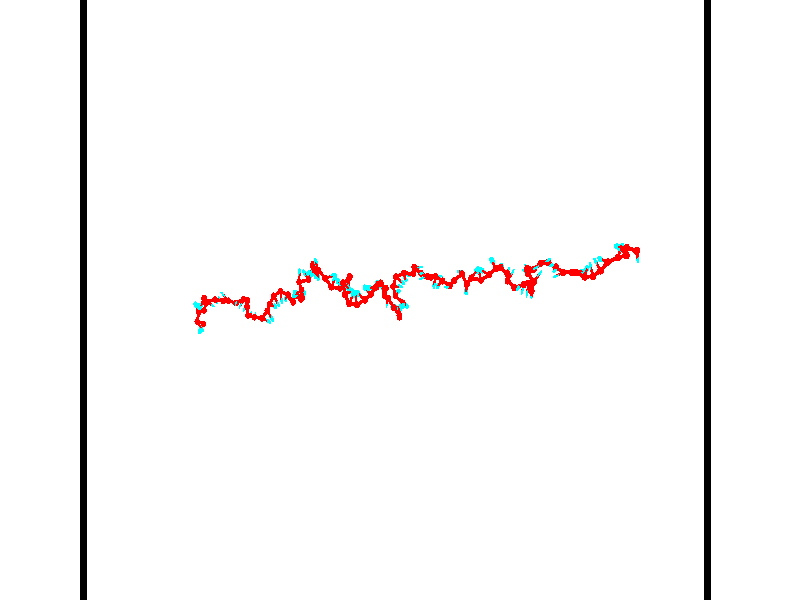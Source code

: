 // switches for output
#declare DRAW_BASES = 1; // possible values are 0, 1; only relevant for DNA ribbons
#declare DRAW_BASES_TYPE = 3; // possible values are 1, 2, 3; only relevant for DNA ribbons
#declare DRAW_FOG = 0; // set to 1 to enable fog

#include "colors.inc"

#include "transforms.inc"
background { rgb <1, 1, 1>}

#default {
   normal{
       ripples 0.25
       frequency 0.20
       turbulence 0.2
       lambda 5
   }
	finish {
		phong 0.1
		phong_size 40.
	}
}

// original window dimensions: 1024x640


// camera settings

camera {
	sky <-0, 1, 0>
	up <-0, 1, 0>
	right 1.6 * <0.99995, 0, 0.00999983>
	location <54.4867, 55, 106.329>
	look_at <55, 55, 55.0001>
	direction <0.513302, 0, -51.3289>
	angle 67.0682
}


# declare cpy_camera_pos = <54.4867, 55, 106.329>;
# if (DRAW_FOG = 1)
fog {
	fog_type 2
	up vnormalize(cpy_camera_pos)
	color rgbt<1,1,1,0.3>
	distance 1e-5
	fog_alt 3e-3
	fog_offset 88
}
# end


// LIGHTS

# declare lum = 6;
global_settings {
	ambient_light rgb lum * <0.05, 0.05, 0.05>
	max_trace_level 15
}# declare cpy_direct_light_amount = 0.25;
light_source
{	1000 * <-0.98995, -1, 1.00995>,
	rgb lum * cpy_direct_light_amount
	parallel
}

light_source
{	1000 * <0.98995, 1, -1.00995>,
	rgb lum * cpy_direct_light_amount
	parallel
}

// strand 0

// nucleotide -1

// particle -1
sphere {
	<36.590733, 53.143936, 49.498928> 0.250000
	pigment { color rgbt <1,0,0,0> }
	no_shadow
}
cylinder {
	<36.481480, 52.833599, 49.726425>,  <36.415928, 52.647396, 49.862923>, 0.100000
	pigment { color rgbt <1,0,0,0> }
	no_shadow
}
cylinder {
	<36.481480, 52.833599, 49.726425>,  <36.590733, 53.143936, 49.498928>, 0.100000
	pigment { color rgbt <1,0,0,0> }
	no_shadow
}

// particle -1
sphere {
	<36.481480, 52.833599, 49.726425> 0.100000
	pigment { color rgbt <1,0,0,0> }
	no_shadow
}
sphere {
	0, 1
	scale<0.080000,0.200000,0.300000>
	matrix <0.657147, 0.281297, 0.699307,
		-0.702536, 0.564753, 0.433009,
		-0.273132, -0.775839, 0.568747,
		36.399540, 52.600849, 49.897049>
	pigment { color rgbt <0,1,1,0> }
	no_shadow
}
cylinder {
	<36.202652, 53.333668, 50.043720>,  <36.590733, 53.143936, 49.498928>, 0.130000
	pigment { color rgbt <1,0,0,0> }
	no_shadow
}

// nucleotide -1

// particle -1
sphere {
	<36.202652, 53.333668, 50.043720> 0.250000
	pigment { color rgbt <1,0,0,0> }
	no_shadow
}
cylinder {
	<36.430103, 53.007366, 50.086082>,  <36.566574, 52.811584, 50.111500>, 0.100000
	pigment { color rgbt <1,0,0,0> }
	no_shadow
}
cylinder {
	<36.430103, 53.007366, 50.086082>,  <36.202652, 53.333668, 50.043720>, 0.100000
	pigment { color rgbt <1,0,0,0> }
	no_shadow
}

// particle -1
sphere {
	<36.430103, 53.007366, 50.086082> 0.100000
	pigment { color rgbt <1,0,0,0> }
	no_shadow
}
sphere {
	0, 1
	scale<0.080000,0.200000,0.300000>
	matrix <0.529379, 0.461434, 0.711924,
		-0.629620, -0.348755, 0.694225,
		0.568626, -0.815750, 0.105904,
		36.600693, 52.762642, 50.117855>
	pigment { color rgbt <0,1,1,0> }
	no_shadow
}
cylinder {
	<36.315605, 54.054741, 49.983810>,  <36.202652, 53.333668, 50.043720>, 0.130000
	pigment { color rgbt <1,0,0,0> }
	no_shadow
}

// nucleotide -1

// particle -1
sphere {
	<36.315605, 54.054741, 49.983810> 0.250000
	pigment { color rgbt <1,0,0,0> }
	no_shadow
}
cylinder {
	<36.223179, 54.380226, 50.197159>,  <36.167721, 54.575516, 50.325169>, 0.100000
	pigment { color rgbt <1,0,0,0> }
	no_shadow
}
cylinder {
	<36.223179, 54.380226, 50.197159>,  <36.315605, 54.054741, 49.983810>, 0.100000
	pigment { color rgbt <1,0,0,0> }
	no_shadow
}

// particle -1
sphere {
	<36.223179, 54.380226, 50.197159> 0.100000
	pigment { color rgbt <1,0,0,0> }
	no_shadow
}
sphere {
	0, 1
	scale<0.080000,0.200000,0.300000>
	matrix <0.724286, -0.222171, 0.652725,
		0.649628, 0.537136, -0.538022,
		-0.231069, 0.813711, 0.533368,
		36.153858, 54.624340, 50.357170>
	pigment { color rgbt <0,1,1,0> }
	no_shadow
}
cylinder {
	<36.923737, 54.180775, 50.289177>,  <36.315605, 54.054741, 49.983810>, 0.130000
	pigment { color rgbt <1,0,0,0> }
	no_shadow
}

// nucleotide -1

// particle -1
sphere {
	<36.923737, 54.180775, 50.289177> 0.250000
	pigment { color rgbt <1,0,0,0> }
	no_shadow
}
cylinder {
	<36.655472, 54.390991, 50.498566>,  <36.494514, 54.517120, 50.624199>, 0.100000
	pigment { color rgbt <1,0,0,0> }
	no_shadow
}
cylinder {
	<36.655472, 54.390991, 50.498566>,  <36.923737, 54.180775, 50.289177>, 0.100000
	pigment { color rgbt <1,0,0,0> }
	no_shadow
}

// particle -1
sphere {
	<36.655472, 54.390991, 50.498566> 0.100000
	pigment { color rgbt <1,0,0,0> }
	no_shadow
}
sphere {
	0, 1
	scale<0.080000,0.200000,0.300000>
	matrix <0.634628, 0.041190, 0.771720,
		0.384012, 0.849768, -0.361150,
		-0.670658, 0.525545, 0.523469,
		36.454273, 54.548656, 50.655605>
	pigment { color rgbt <0,1,1,0> }
	no_shadow
}
cylinder {
	<37.205215, 54.773605, 50.649986>,  <36.923737, 54.180775, 50.289177>, 0.130000
	pigment { color rgbt <1,0,0,0> }
	no_shadow
}

// nucleotide -1

// particle -1
sphere {
	<37.205215, 54.773605, 50.649986> 0.250000
	pigment { color rgbt <1,0,0,0> }
	no_shadow
}
cylinder {
	<36.884262, 54.662025, 50.861027>,  <36.691689, 54.595078, 50.987652>, 0.100000
	pigment { color rgbt <1,0,0,0> }
	no_shadow
}
cylinder {
	<36.884262, 54.662025, 50.861027>,  <37.205215, 54.773605, 50.649986>, 0.100000
	pigment { color rgbt <1,0,0,0> }
	no_shadow
}

// particle -1
sphere {
	<36.884262, 54.662025, 50.861027> 0.100000
	pigment { color rgbt <1,0,0,0> }
	no_shadow
}
sphere {
	0, 1
	scale<0.080000,0.200000,0.300000>
	matrix <0.545511, 0.015744, 0.837956,
		-0.242057, 0.960176, 0.139539,
		-0.802388, -0.278953, 0.527597,
		36.643547, 54.578339, 51.019306>
	pigment { color rgbt <0,1,1,0> }
	no_shadow
}
cylinder {
	<37.222034, 55.137821, 51.262821>,  <37.205215, 54.773605, 50.649986>, 0.130000
	pigment { color rgbt <1,0,0,0> }
	no_shadow
}

// nucleotide -1

// particle -1
sphere {
	<37.222034, 55.137821, 51.262821> 0.250000
	pigment { color rgbt <1,0,0,0> }
	no_shadow
}
cylinder {
	<37.047451, 54.780098, 51.302238>,  <36.942699, 54.565464, 51.325890>, 0.100000
	pigment { color rgbt <1,0,0,0> }
	no_shadow
}
cylinder {
	<37.047451, 54.780098, 51.302238>,  <37.222034, 55.137821, 51.262821>, 0.100000
	pigment { color rgbt <1,0,0,0> }
	no_shadow
}

// particle -1
sphere {
	<37.047451, 54.780098, 51.302238> 0.100000
	pigment { color rgbt <1,0,0,0> }
	no_shadow
}
sphere {
	0, 1
	scale<0.080000,0.200000,0.300000>
	matrix <0.573835, -0.192337, 0.796065,
		-0.692976, 0.403998, 0.597134,
		-0.436460, -0.894311, 0.098543,
		36.916512, 54.511806, 51.331802>
	pigment { color rgbt <0,1,1,0> }
	no_shadow
}
cylinder {
	<37.636669, 54.854359, 51.793056>,  <37.222034, 55.137821, 51.262821>, 0.130000
	pigment { color rgbt <1,0,0,0> }
	no_shadow
}

// nucleotide -1

// particle -1
sphere {
	<37.636669, 54.854359, 51.793056> 0.250000
	pigment { color rgbt <1,0,0,0> }
	no_shadow
}
cylinder {
	<37.839657, 54.702477, 51.483658>,  <37.961449, 54.611347, 51.298019>, 0.100000
	pigment { color rgbt <1,0,0,0> }
	no_shadow
}
cylinder {
	<37.839657, 54.702477, 51.483658>,  <37.636669, 54.854359, 51.793056>, 0.100000
	pigment { color rgbt <1,0,0,0> }
	no_shadow
}

// particle -1
sphere {
	<37.839657, 54.702477, 51.483658> 0.100000
	pigment { color rgbt <1,0,0,0> }
	no_shadow
}
sphere {
	0, 1
	scale<0.080000,0.200000,0.300000>
	matrix <0.482586, 0.868921, -0.109938,
		0.713856, -0.317491, 0.624187,
		0.507465, -0.379704, -0.773501,
		37.991898, 54.588566, 51.251606>
	pigment { color rgbt <0,1,1,0> }
	no_shadow
}
cylinder {
	<38.367687, 55.026115, 51.789875>,  <37.636669, 54.854359, 51.793056>, 0.130000
	pigment { color rgbt <1,0,0,0> }
	no_shadow
}

// nucleotide -1

// particle -1
sphere {
	<38.367687, 55.026115, 51.789875> 0.250000
	pigment { color rgbt <1,0,0,0> }
	no_shadow
}
cylinder {
	<38.301029, 54.937187, 51.405624>,  <38.261036, 54.883831, 51.175076>, 0.100000
	pigment { color rgbt <1,0,0,0> }
	no_shadow
}
cylinder {
	<38.301029, 54.937187, 51.405624>,  <38.367687, 55.026115, 51.789875>, 0.100000
	pigment { color rgbt <1,0,0,0> }
	no_shadow
}

// particle -1
sphere {
	<38.301029, 54.937187, 51.405624> 0.100000
	pigment { color rgbt <1,0,0,0> }
	no_shadow
}
sphere {
	0, 1
	scale<0.080000,0.200000,0.300000>
	matrix <0.658583, 0.699968, -0.276247,
		0.733824, -0.678687, 0.029773,
		-0.166645, -0.222325, -0.960625,
		38.251034, 54.870491, 51.117435>
	pigment { color rgbt <0,1,1,0> }
	no_shadow
}
cylinder {
	<38.995178, 54.939014, 51.461613>,  <38.367687, 55.026115, 51.789875>, 0.130000
	pigment { color rgbt <1,0,0,0> }
	no_shadow
}

// nucleotide -1

// particle -1
sphere {
	<38.995178, 54.939014, 51.461613> 0.250000
	pigment { color rgbt <1,0,0,0> }
	no_shadow
}
cylinder {
	<38.734539, 55.042217, 51.176277>,  <38.578156, 55.104141, 51.005077>, 0.100000
	pigment { color rgbt <1,0,0,0> }
	no_shadow
}
cylinder {
	<38.734539, 55.042217, 51.176277>,  <38.995178, 54.939014, 51.461613>, 0.100000
	pigment { color rgbt <1,0,0,0> }
	no_shadow
}

// particle -1
sphere {
	<38.734539, 55.042217, 51.176277> 0.100000
	pigment { color rgbt <1,0,0,0> }
	no_shadow
}
sphere {
	0, 1
	scale<0.080000,0.200000,0.300000>
	matrix <0.650549, 0.673712, -0.350568,
		0.390132, -0.692490, -0.606840,
		-0.651600, 0.258012, -0.713335,
		38.539059, 55.119621, 50.962276>
	pigment { color rgbt <0,1,1,0> }
	no_shadow
}
cylinder {
	<39.291340, 54.941883, 50.760590>,  <38.995178, 54.939014, 51.461613>, 0.130000
	pigment { color rgbt <1,0,0,0> }
	no_shadow
}

// nucleotide -1

// particle -1
sphere {
	<39.291340, 54.941883, 50.760590> 0.250000
	pigment { color rgbt <1,0,0,0> }
	no_shadow
}
cylinder {
	<39.007095, 55.220879, 50.797539>,  <38.836548, 55.388275, 50.819710>, 0.100000
	pigment { color rgbt <1,0,0,0> }
	no_shadow
}
cylinder {
	<39.007095, 55.220879, 50.797539>,  <39.291340, 54.941883, 50.760590>, 0.100000
	pigment { color rgbt <1,0,0,0> }
	no_shadow
}

// particle -1
sphere {
	<39.007095, 55.220879, 50.797539> 0.100000
	pigment { color rgbt <1,0,0,0> }
	no_shadow
}
sphere {
	0, 1
	scale<0.080000,0.200000,0.300000>
	matrix <0.619675, 0.682630, -0.387322,
		-0.333211, -0.217995, -0.917305,
		-0.710614, 0.697491, 0.092373,
		38.793911, 55.430126, 50.825253>
	pigment { color rgbt <0,1,1,0> }
	no_shadow
}
cylinder {
	<39.868488, 54.756092, 50.335701>,  <39.291340, 54.941883, 50.760590>, 0.130000
	pigment { color rgbt <1,0,0,0> }
	no_shadow
}

// nucleotide -1

// particle -1
sphere {
	<39.868488, 54.756092, 50.335701> 0.250000
	pigment { color rgbt <1,0,0,0> }
	no_shadow
}
cylinder {
	<39.959232, 54.739426, 50.724915>,  <40.013680, 54.729427, 50.958443>, 0.100000
	pigment { color rgbt <1,0,0,0> }
	no_shadow
}
cylinder {
	<39.959232, 54.739426, 50.724915>,  <39.868488, 54.756092, 50.335701>, 0.100000
	pigment { color rgbt <1,0,0,0> }
	no_shadow
}

// particle -1
sphere {
	<39.959232, 54.739426, 50.724915> 0.100000
	pigment { color rgbt <1,0,0,0> }
	no_shadow
}
sphere {
	0, 1
	scale<0.080000,0.200000,0.300000>
	matrix <0.883169, -0.412348, -0.223567,
		0.410543, 0.910074, -0.056752,
		0.226864, -0.041662, 0.973035,
		40.027290, 54.726929, 51.016827>
	pigment { color rgbt <0,1,1,0> }
	no_shadow
}
cylinder {
	<40.568062, 55.048672, 50.452000>,  <39.868488, 54.756092, 50.335701>, 0.130000
	pigment { color rgbt <1,0,0,0> }
	no_shadow
}

// nucleotide -1

// particle -1
sphere {
	<40.568062, 55.048672, 50.452000> 0.250000
	pigment { color rgbt <1,0,0,0> }
	no_shadow
}
cylinder {
	<40.474735, 54.761898, 50.714775>,  <40.418739, 54.589836, 50.872440>, 0.100000
	pigment { color rgbt <1,0,0,0> }
	no_shadow
}
cylinder {
	<40.474735, 54.761898, 50.714775>,  <40.568062, 55.048672, 50.452000>, 0.100000
	pigment { color rgbt <1,0,0,0> }
	no_shadow
}

// particle -1
sphere {
	<40.474735, 54.761898, 50.714775> 0.100000
	pigment { color rgbt <1,0,0,0> }
	no_shadow
}
sphere {
	0, 1
	scale<0.080000,0.200000,0.300000>
	matrix <0.879003, -0.444403, -0.172803,
		0.415834, 0.537136, 0.733871,
		-0.233316, -0.716932, 0.656942,
		40.404739, 54.546818, 50.911858>
	pigment { color rgbt <0,1,1,0> }
	no_shadow
}
cylinder {
	<41.095509, 54.964611, 50.977848>,  <40.568062, 55.048672, 50.452000>, 0.130000
	pigment { color rgbt <1,0,0,0> }
	no_shadow
}

// nucleotide -1

// particle -1
sphere {
	<41.095509, 54.964611, 50.977848> 0.250000
	pigment { color rgbt <1,0,0,0> }
	no_shadow
}
cylinder {
	<40.918022, 54.614613, 50.900391>,  <40.811531, 54.404613, 50.853916>, 0.100000
	pigment { color rgbt <1,0,0,0> }
	no_shadow
}
cylinder {
	<40.918022, 54.614613, 50.900391>,  <41.095509, 54.964611, 50.977848>, 0.100000
	pigment { color rgbt <1,0,0,0> }
	no_shadow
}

// particle -1
sphere {
	<40.918022, 54.614613, 50.900391> 0.100000
	pigment { color rgbt <1,0,0,0> }
	no_shadow
}
sphere {
	0, 1
	scale<0.080000,0.200000,0.300000>
	matrix <0.895342, -0.442102, -0.053928,
		-0.038424, -0.197307, 0.979588,
		-0.443718, -0.874995, -0.193645,
		40.784908, 54.352116, 50.842297>
	pigment { color rgbt <0,1,1,0> }
	no_shadow
}
cylinder {
	<41.181423, 54.465038, 51.497791>,  <41.095509, 54.964611, 50.977848>, 0.130000
	pigment { color rgbt <1,0,0,0> }
	no_shadow
}

// nucleotide -1

// particle -1
sphere {
	<41.181423, 54.465038, 51.497791> 0.250000
	pigment { color rgbt <1,0,0,0> }
	no_shadow
}
cylinder {
	<41.121571, 54.287106, 51.144581>,  <41.085659, 54.180347, 50.932655>, 0.100000
	pigment { color rgbt <1,0,0,0> }
	no_shadow
}
cylinder {
	<41.121571, 54.287106, 51.144581>,  <41.181423, 54.465038, 51.497791>, 0.100000
	pigment { color rgbt <1,0,0,0> }
	no_shadow
}

// particle -1
sphere {
	<41.121571, 54.287106, 51.144581> 0.100000
	pigment { color rgbt <1,0,0,0> }
	no_shadow
}
sphere {
	0, 1
	scale<0.080000,0.200000,0.300000>
	matrix <0.906173, -0.418979, 0.057506,
		-0.395549, -0.791569, 0.465789,
		-0.149636, -0.444831, -0.883025,
		41.076679, 54.153656, 50.879673>
	pigment { color rgbt <0,1,1,0> }
	no_shadow
}
cylinder {
	<41.309296, 53.839207, 51.752674>,  <41.181423, 54.465038, 51.497791>, 0.130000
	pigment { color rgbt <1,0,0,0> }
	no_shadow
}

// nucleotide -1

// particle -1
sphere {
	<41.309296, 53.839207, 51.752674> 0.250000
	pigment { color rgbt <1,0,0,0> }
	no_shadow
}
cylinder {
	<41.375229, 53.889324, 51.361343>,  <41.414787, 53.919395, 51.126545>, 0.100000
	pigment { color rgbt <1,0,0,0> }
	no_shadow
}
cylinder {
	<41.375229, 53.889324, 51.361343>,  <41.309296, 53.839207, 51.752674>, 0.100000
	pigment { color rgbt <1,0,0,0> }
	no_shadow
}

// particle -1
sphere {
	<41.375229, 53.889324, 51.361343> 0.100000
	pigment { color rgbt <1,0,0,0> }
	no_shadow
}
sphere {
	0, 1
	scale<0.080000,0.200000,0.300000>
	matrix <0.980575, -0.127731, 0.148854,
		-0.106313, -0.983863, -0.143918,
		0.164835, 0.125297, -0.978330,
		41.424679, 53.926914, 51.067844>
	pigment { color rgbt <0,1,1,0> }
	no_shadow
}
cylinder {
	<41.943245, 53.713207, 51.930325>,  <41.309296, 53.839207, 51.752674>, 0.130000
	pigment { color rgbt <1,0,0,0> }
	no_shadow
}

// nucleotide -1

// particle -1
sphere {
	<41.943245, 53.713207, 51.930325> 0.250000
	pigment { color rgbt <1,0,0,0> }
	no_shadow
}
cylinder {
	<41.880932, 53.792004, 51.543144>,  <41.843544, 53.839283, 51.310837>, 0.100000
	pigment { color rgbt <1,0,0,0> }
	no_shadow
}
cylinder {
	<41.880932, 53.792004, 51.543144>,  <41.943245, 53.713207, 51.930325>, 0.100000
	pigment { color rgbt <1,0,0,0> }
	no_shadow
}

// particle -1
sphere {
	<41.880932, 53.792004, 51.543144> 0.100000
	pigment { color rgbt <1,0,0,0> }
	no_shadow
}
sphere {
	0, 1
	scale<0.080000,0.200000,0.300000>
	matrix <0.960405, -0.198941, -0.195051,
		-0.230988, -0.960009, -0.158200,
		-0.155779, 0.196990, -0.967950,
		41.834198, 53.851101, 51.252758>
	pigment { color rgbt <0,1,1,0> }
	no_shadow
}
cylinder {
	<42.570885, 53.623604, 51.699425>,  <41.943245, 53.713207, 51.930325>, 0.130000
	pigment { color rgbt <1,0,0,0> }
	no_shadow
}

// nucleotide -1

// particle -1
sphere {
	<42.570885, 53.623604, 51.699425> 0.250000
	pigment { color rgbt <1,0,0,0> }
	no_shadow
}
cylinder {
	<42.922657, 53.500717, 51.844872>,  <43.133720, 53.426987, 51.932140>, 0.100000
	pigment { color rgbt <1,0,0,0> }
	no_shadow
}
cylinder {
	<42.922657, 53.500717, 51.844872>,  <42.570885, 53.623604, 51.699425>, 0.100000
	pigment { color rgbt <1,0,0,0> }
	no_shadow
}

// particle -1
sphere {
	<42.922657, 53.500717, 51.844872> 0.100000
	pigment { color rgbt <1,0,0,0> }
	no_shadow
}
sphere {
	0, 1
	scale<0.080000,0.200000,0.300000>
	matrix <0.476006, 0.560906, -0.677350,
		0.004137, 0.768767, 0.639516,
		0.879432, -0.307216, 0.363617,
		43.186485, 53.408554, 51.953957>
	pigment { color rgbt <0,1,1,0> }
	no_shadow
}
cylinder {
	<43.059986, 54.194088, 51.750534>,  <42.570885, 53.623604, 51.699425>, 0.130000
	pigment { color rgbt <1,0,0,0> }
	no_shadow
}

// nucleotide -1

// particle -1
sphere {
	<43.059986, 54.194088, 51.750534> 0.250000
	pigment { color rgbt <1,0,0,0> }
	no_shadow
}
cylinder {
	<43.273758, 53.859173, 51.704342>,  <43.402023, 53.658226, 51.676628>, 0.100000
	pigment { color rgbt <1,0,0,0> }
	no_shadow
}
cylinder {
	<43.273758, 53.859173, 51.704342>,  <43.059986, 54.194088, 51.750534>, 0.100000
	pigment { color rgbt <1,0,0,0> }
	no_shadow
}

// particle -1
sphere {
	<43.273758, 53.859173, 51.704342> 0.100000
	pigment { color rgbt <1,0,0,0> }
	no_shadow
}
sphere {
	0, 1
	scale<0.080000,0.200000,0.300000>
	matrix <0.389492, 0.365226, -0.845521,
		0.750118, 0.406897, 0.521304,
		0.534434, -0.837284, -0.115480,
		43.434090, 53.607986, 51.669697>
	pigment { color rgbt <0,1,1,0> }
	no_shadow
}
cylinder {
	<43.348118, 54.698116, 52.096138>,  <43.059986, 54.194088, 51.750534>, 0.130000
	pigment { color rgbt <1,0,0,0> }
	no_shadow
}

// nucleotide -1

// particle -1
sphere {
	<43.348118, 54.698116, 52.096138> 0.250000
	pigment { color rgbt <1,0,0,0> }
	no_shadow
}
cylinder {
	<43.653633, 54.610390, 52.338966>,  <43.836941, 54.557755, 52.484661>, 0.100000
	pigment { color rgbt <1,0,0,0> }
	no_shadow
}
cylinder {
	<43.653633, 54.610390, 52.338966>,  <43.348118, 54.698116, 52.096138>, 0.100000
	pigment { color rgbt <1,0,0,0> }
	no_shadow
}

// particle -1
sphere {
	<43.653633, 54.610390, 52.338966> 0.100000
	pigment { color rgbt <1,0,0,0> }
	no_shadow
}
sphere {
	0, 1
	scale<0.080000,0.200000,0.300000>
	matrix <0.645196, 0.232103, -0.727908,
		0.018739, 0.947644, 0.318778,
		0.763787, -0.219314, 0.607068,
		43.882771, 54.544594, 52.521088>
	pigment { color rgbt <0,1,1,0> }
	no_shadow
}
cylinder {
	<43.748791, 55.312706, 52.274635>,  <43.348118, 54.698116, 52.096138>, 0.130000
	pigment { color rgbt <1,0,0,0> }
	no_shadow
}

// nucleotide -1

// particle -1
sphere {
	<43.748791, 55.312706, 52.274635> 0.250000
	pigment { color rgbt <1,0,0,0> }
	no_shadow
}
cylinder {
	<43.959686, 54.973026, 52.286522>,  <44.086224, 54.769218, 52.293655>, 0.100000
	pigment { color rgbt <1,0,0,0> }
	no_shadow
}
cylinder {
	<43.959686, 54.973026, 52.286522>,  <43.748791, 55.312706, 52.274635>, 0.100000
	pigment { color rgbt <1,0,0,0> }
	no_shadow
}

// particle -1
sphere {
	<43.959686, 54.973026, 52.286522> 0.100000
	pigment { color rgbt <1,0,0,0> }
	no_shadow
}
sphere {
	0, 1
	scale<0.080000,0.200000,0.300000>
	matrix <0.672459, 0.395619, -0.625527,
		0.519437, 0.349790, 0.779636,
		0.527242, -0.849196, 0.029720,
		44.117859, 54.718269, 52.295437>
	pigment { color rgbt <0,1,1,0> }
	no_shadow
}
cylinder {
	<44.366829, 55.641911, 52.338905>,  <43.748791, 55.312706, 52.274635>, 0.130000
	pigment { color rgbt <1,0,0,0> }
	no_shadow
}

// nucleotide -1

// particle -1
sphere {
	<44.366829, 55.641911, 52.338905> 0.250000
	pigment { color rgbt <1,0,0,0> }
	no_shadow
}
cylinder {
	<44.391991, 55.261868, 52.216698>,  <44.407085, 55.033840, 52.143375>, 0.100000
	pigment { color rgbt <1,0,0,0> }
	no_shadow
}
cylinder {
	<44.391991, 55.261868, 52.216698>,  <44.366829, 55.641911, 52.338905>, 0.100000
	pigment { color rgbt <1,0,0,0> }
	no_shadow
}

// particle -1
sphere {
	<44.391991, 55.261868, 52.216698> 0.100000
	pigment { color rgbt <1,0,0,0> }
	no_shadow
}
sphere {
	0, 1
	scale<0.080000,0.200000,0.300000>
	matrix <0.757919, 0.244638, -0.604741,
		0.649310, -0.193518, 0.735492,
		0.062901, -0.950107, -0.305517,
		44.410862, 54.976837, 52.125042>
	pigment { color rgbt <0,1,1,0> }
	no_shadow
}
cylinder {
	<45.031841, 55.386185, 52.368080>,  <44.366829, 55.641911, 52.338905>, 0.130000
	pigment { color rgbt <1,0,0,0> }
	no_shadow
}

// nucleotide -1

// particle -1
sphere {
	<45.031841, 55.386185, 52.368080> 0.250000
	pigment { color rgbt <1,0,0,0> }
	no_shadow
}
cylinder {
	<44.848942, 55.203259, 52.062981>,  <44.739204, 55.093502, 51.879921>, 0.100000
	pigment { color rgbt <1,0,0,0> }
	no_shadow
}
cylinder {
	<44.848942, 55.203259, 52.062981>,  <45.031841, 55.386185, 52.368080>, 0.100000
	pigment { color rgbt <1,0,0,0> }
	no_shadow
}

// particle -1
sphere {
	<44.848942, 55.203259, 52.062981> 0.100000
	pigment { color rgbt <1,0,0,0> }
	no_shadow
}
sphere {
	0, 1
	scale<0.080000,0.200000,0.300000>
	matrix <0.719497, 0.313890, -0.619513,
		0.522734, -0.832066, 0.185515,
		-0.457245, -0.457318, -0.762750,
		44.711769, 55.066063, 51.834156>
	pigment { color rgbt <0,1,1,0> }
	no_shadow
}
cylinder {
	<45.427635, 54.818745, 51.967785>,  <45.031841, 55.386185, 52.368080>, 0.130000
	pigment { color rgbt <1,0,0,0> }
	no_shadow
}

// nucleotide -1

// particle -1
sphere {
	<45.427635, 54.818745, 51.967785> 0.250000
	pigment { color rgbt <1,0,0,0> }
	no_shadow
}
cylinder {
	<45.151730, 55.004532, 51.745617>,  <44.986187, 55.116005, 51.612316>, 0.100000
	pigment { color rgbt <1,0,0,0> }
	no_shadow
}
cylinder {
	<45.151730, 55.004532, 51.745617>,  <45.427635, 54.818745, 51.967785>, 0.100000
	pigment { color rgbt <1,0,0,0> }
	no_shadow
}

// particle -1
sphere {
	<45.151730, 55.004532, 51.745617> 0.100000
	pigment { color rgbt <1,0,0,0> }
	no_shadow
}
sphere {
	0, 1
	scale<0.080000,0.200000,0.300000>
	matrix <0.721167, 0.372581, -0.584038,
		-0.064328, -0.803401, -0.591954,
		-0.689768, 0.464468, -0.555419,
		44.944798, 55.143871, 51.578991>
	pigment { color rgbt <0,1,1,0> }
	no_shadow
}
cylinder {
	<45.467491, 55.286419, 51.502495>,  <45.427635, 54.818745, 51.967785>, 0.130000
	pigment { color rgbt <1,0,0,0> }
	no_shadow
}

// nucleotide -1

// particle -1
sphere {
	<45.467491, 55.286419, 51.502495> 0.250000
	pigment { color rgbt <1,0,0,0> }
	no_shadow
}
cylinder {
	<45.817726, 55.239605, 51.315029>,  <46.027866, 55.211517, 51.202549>, 0.100000
	pigment { color rgbt <1,0,0,0> }
	no_shadow
}
cylinder {
	<45.817726, 55.239605, 51.315029>,  <45.467491, 55.286419, 51.502495>, 0.100000
	pigment { color rgbt <1,0,0,0> }
	no_shadow
}

// particle -1
sphere {
	<45.817726, 55.239605, 51.315029> 0.100000
	pigment { color rgbt <1,0,0,0> }
	no_shadow
}
sphere {
	0, 1
	scale<0.080000,0.200000,0.300000>
	matrix <0.411504, 0.688846, 0.596788,
		0.252992, -0.715398, 0.651306,
		0.875591, -0.117033, -0.468662,
		46.080402, 55.204494, 51.174431>
	pigment { color rgbt <0,1,1,0> }
	no_shadow
}
cylinder {
	<46.115559, 55.057190, 51.855362>,  <45.467491, 55.286419, 51.502495>, 0.130000
	pigment { color rgbt <1,0,0,0> }
	no_shadow
}

// nucleotide -1

// particle -1
sphere {
	<46.115559, 55.057190, 51.855362> 0.250000
	pigment { color rgbt <1,0,0,0> }
	no_shadow
}
cylinder {
	<46.211533, 55.314156, 51.564232>,  <46.269119, 55.468334, 51.389553>, 0.100000
	pigment { color rgbt <1,0,0,0> }
	no_shadow
}
cylinder {
	<46.211533, 55.314156, 51.564232>,  <46.115559, 55.057190, 51.855362>, 0.100000
	pigment { color rgbt <1,0,0,0> }
	no_shadow
}

// particle -1
sphere {
	<46.211533, 55.314156, 51.564232> 0.100000
	pigment { color rgbt <1,0,0,0> }
	no_shadow
}
sphere {
	0, 1
	scale<0.080000,0.200000,0.300000>
	matrix <0.562682, 0.518916, 0.643518,
		0.791087, -0.563939, -0.236968,
		0.239939, 0.642416, -0.727826,
		46.283516, 55.506882, 51.345882>
	pigment { color rgbt <0,1,1,0> }
	no_shadow
}
cylinder {
	<46.341297, 55.160076, 52.590431>,  <46.115559, 55.057190, 51.855362>, 0.130000
	pigment { color rgbt <1,0,0,0> }
	no_shadow
}

// nucleotide -1

// particle -1
sphere {
	<46.341297, 55.160076, 52.590431> 0.250000
	pigment { color rgbt <1,0,0,0> }
	no_shadow
}
cylinder {
	<46.010880, 55.377266, 52.650871>,  <45.812630, 55.507580, 52.687138>, 0.100000
	pigment { color rgbt <1,0,0,0> }
	no_shadow
}
cylinder {
	<46.010880, 55.377266, 52.650871>,  <46.341297, 55.160076, 52.590431>, 0.100000
	pigment { color rgbt <1,0,0,0> }
	no_shadow
}

// particle -1
sphere {
	<46.010880, 55.377266, 52.650871> 0.100000
	pigment { color rgbt <1,0,0,0> }
	no_shadow
}
sphere {
	0, 1
	scale<0.080000,0.200000,0.300000>
	matrix <-0.012888, -0.286228, 0.958075,
		0.563456, 0.789466, 0.243435,
		-0.826045, 0.542971, 0.151103,
		45.763065, 55.540157, 52.696201>
	pigment { color rgbt <0,1,1,0> }
	no_shadow
}
cylinder {
	<46.348095, 55.745705, 53.126694>,  <46.341297, 55.160076, 52.590431>, 0.130000
	pigment { color rgbt <1,0,0,0> }
	no_shadow
}

// nucleotide -1

// particle -1
sphere {
	<46.348095, 55.745705, 53.126694> 0.250000
	pigment { color rgbt <1,0,0,0> }
	no_shadow
}
cylinder {
	<46.014297, 55.526680, 53.102081>,  <45.814018, 55.395264, 53.087315>, 0.100000
	pigment { color rgbt <1,0,0,0> }
	no_shadow
}
cylinder {
	<46.014297, 55.526680, 53.102081>,  <46.348095, 55.745705, 53.126694>, 0.100000
	pigment { color rgbt <1,0,0,0> }
	no_shadow
}

// particle -1
sphere {
	<46.014297, 55.526680, 53.102081> 0.100000
	pigment { color rgbt <1,0,0,0> }
	no_shadow
}
sphere {
	0, 1
	scale<0.080000,0.200000,0.300000>
	matrix <0.103389, -0.265280, 0.958612,
		-0.541225, 0.793598, 0.277988,
		-0.834498, -0.547566, -0.061527,
		45.763947, 55.362411, 53.083622>
	pigment { color rgbt <0,1,1,0> }
	no_shadow
}
cylinder {
	<46.223103, 56.297688, 53.615852>,  <46.348095, 55.745705, 53.126694>, 0.130000
	pigment { color rgbt <1,0,0,0> }
	no_shadow
}

// nucleotide -1

// particle -1
sphere {
	<46.223103, 56.297688, 53.615852> 0.250000
	pigment { color rgbt <1,0,0,0> }
	no_shadow
}
cylinder {
	<46.235714, 56.697380, 53.625195>,  <46.243279, 56.937195, 53.630802>, 0.100000
	pigment { color rgbt <1,0,0,0> }
	no_shadow
}
cylinder {
	<46.235714, 56.697380, 53.625195>,  <46.223103, 56.297688, 53.615852>, 0.100000
	pigment { color rgbt <1,0,0,0> }
	no_shadow
}

// particle -1
sphere {
	<46.235714, 56.697380, 53.625195> 0.100000
	pigment { color rgbt <1,0,0,0> }
	no_shadow
}
sphere {
	0, 1
	scale<0.080000,0.200000,0.300000>
	matrix <0.851686, -0.039088, 0.522593,
		0.523104, 0.003419, -0.852262,
		0.031527, 0.999230, 0.023360,
		46.245171, 56.997150, 53.632202>
	pigment { color rgbt <0,1,1,0> }
	no_shadow
}
cylinder {
	<46.991482, 56.488396, 53.376965>,  <46.223103, 56.297688, 53.615852>, 0.130000
	pigment { color rgbt <1,0,0,0> }
	no_shadow
}

// nucleotide -1

// particle -1
sphere {
	<46.991482, 56.488396, 53.376965> 0.250000
	pigment { color rgbt <1,0,0,0> }
	no_shadow
}
cylinder {
	<46.824772, 56.767609, 53.609875>,  <46.724747, 56.935139, 53.749619>, 0.100000
	pigment { color rgbt <1,0,0,0> }
	no_shadow
}
cylinder {
	<46.824772, 56.767609, 53.609875>,  <46.991482, 56.488396, 53.376965>, 0.100000
	pigment { color rgbt <1,0,0,0> }
	no_shadow
}

// particle -1
sphere {
	<46.824772, 56.767609, 53.609875> 0.100000
	pigment { color rgbt <1,0,0,0> }
	no_shadow
}
sphere {
	0, 1
	scale<0.080000,0.200000,0.300000>
	matrix <0.864662, 0.106805, 0.490869,
		0.280455, 0.708052, -0.648080,
		-0.416779, 0.698037, 0.582271,
		46.699738, 56.977020, 53.784557>
	pigment { color rgbt <0,1,1,0> }
	no_shadow
}
cylinder {
	<47.461823, 57.266914, 53.375488>,  <46.991482, 56.488396, 53.376965>, 0.130000
	pigment { color rgbt <1,0,0,0> }
	no_shadow
}

// nucleotide -1

// particle -1
sphere {
	<47.461823, 57.266914, 53.375488> 0.250000
	pigment { color rgbt <1,0,0,0> }
	no_shadow
}
cylinder {
	<47.243832, 57.083958, 53.656570>,  <47.113037, 56.974182, 53.825218>, 0.100000
	pigment { color rgbt <1,0,0,0> }
	no_shadow
}
cylinder {
	<47.243832, 57.083958, 53.656570>,  <47.461823, 57.266914, 53.375488>, 0.100000
	pigment { color rgbt <1,0,0,0> }
	no_shadow
}

// particle -1
sphere {
	<47.243832, 57.083958, 53.656570> 0.100000
	pigment { color rgbt <1,0,0,0> }
	no_shadow
}
sphere {
	0, 1
	scale<0.080000,0.200000,0.300000>
	matrix <0.799665, -0.031576, 0.599616,
		-0.252070, 0.888705, 0.382968,
		-0.544974, -0.457391, 0.702707,
		47.080338, 56.946739, 53.867382>
	pigment { color rgbt <0,1,1,0> }
	no_shadow
}
cylinder {
	<47.502823, 57.581966, 54.047703>,  <47.461823, 57.266914, 53.375488>, 0.130000
	pigment { color rgbt <1,0,0,0> }
	no_shadow
}

// nucleotide -1

// particle -1
sphere {
	<47.502823, 57.581966, 54.047703> 0.250000
	pigment { color rgbt <1,0,0,0> }
	no_shadow
}
cylinder {
	<47.427258, 57.190285, 54.077293>,  <47.381920, 56.955276, 54.095047>, 0.100000
	pigment { color rgbt <1,0,0,0> }
	no_shadow
}
cylinder {
	<47.427258, 57.190285, 54.077293>,  <47.502823, 57.581966, 54.047703>, 0.100000
	pigment { color rgbt <1,0,0,0> }
	no_shadow
}

// particle -1
sphere {
	<47.427258, 57.190285, 54.077293> 0.100000
	pigment { color rgbt <1,0,0,0> }
	no_shadow
}
sphere {
	0, 1
	scale<0.080000,0.200000,0.300000>
	matrix <0.772433, -0.101658, 0.626907,
		-0.606349, 0.175574, 0.775574,
		-0.188912, -0.979203, 0.073979,
		47.370583, 56.896523, 54.099487>
	pigment { color rgbt <0,1,1,0> }
	no_shadow
}
cylinder {
	<47.575600, 57.373547, 54.733040>,  <47.502823, 57.581966, 54.047703>, 0.130000
	pigment { color rgbt <1,0,0,0> }
	no_shadow
}

// nucleotide -1

// particle -1
sphere {
	<47.575600, 57.373547, 54.733040> 0.250000
	pigment { color rgbt <1,0,0,0> }
	no_shadow
}
cylinder {
	<47.657230, 57.028976, 54.547005>,  <47.706211, 56.822235, 54.435383>, 0.100000
	pigment { color rgbt <1,0,0,0> }
	no_shadow
}
cylinder {
	<47.657230, 57.028976, 54.547005>,  <47.575600, 57.373547, 54.733040>, 0.100000
	pigment { color rgbt <1,0,0,0> }
	no_shadow
}

// particle -1
sphere {
	<47.657230, 57.028976, 54.547005> 0.100000
	pigment { color rgbt <1,0,0,0> }
	no_shadow
}
sphere {
	0, 1
	scale<0.080000,0.200000,0.300000>
	matrix <0.792427, -0.133593, 0.595157,
		-0.574813, -0.490005, 0.655350,
		0.204080, -0.861422, -0.465085,
		47.718456, 56.770550, 54.407478>
	pigment { color rgbt <0,1,1,0> }
	no_shadow
}
cylinder {
	<47.902828, 57.067581, 55.133595>,  <47.575600, 57.373547, 54.733040>, 0.130000
	pigment { color rgbt <1,0,0,0> }
	no_shadow
}

// nucleotide -1

// particle -1
sphere {
	<47.902828, 57.067581, 55.133595> 0.250000
	pigment { color rgbt <1,0,0,0> }
	no_shadow
}
cylinder {
	<47.957890, 56.803341, 54.838390>,  <47.990929, 56.644798, 54.661266>, 0.100000
	pigment { color rgbt <1,0,0,0> }
	no_shadow
}
cylinder {
	<47.957890, 56.803341, 54.838390>,  <47.902828, 57.067581, 55.133595>, 0.100000
	pigment { color rgbt <1,0,0,0> }
	no_shadow
}

// particle -1
sphere {
	<47.957890, 56.803341, 54.838390> 0.100000
	pigment { color rgbt <1,0,0,0> }
	no_shadow
}
sphere {
	0, 1
	scale<0.080000,0.200000,0.300000>
	matrix <0.806141, -0.358198, 0.470988,
		-0.575488, -0.659777, 0.483226,
		0.137656, -0.660597, -0.738012,
		47.999187, 56.605164, 54.616985>
	pigment { color rgbt <0,1,1,0> }
	no_shadow
}
cylinder {
	<48.180496, 57.068321, 55.891190>,  <47.902828, 57.067581, 55.133595>, 0.130000
	pigment { color rgbt <1,0,0,0> }
	no_shadow
}

// nucleotide -1

// particle -1
sphere {
	<48.180496, 57.068321, 55.891190> 0.250000
	pigment { color rgbt <1,0,0,0> }
	no_shadow
}
cylinder {
	<48.033733, 57.411297, 55.746872>,  <47.945675, 57.617085, 55.660282>, 0.100000
	pigment { color rgbt <1,0,0,0> }
	no_shadow
}
cylinder {
	<48.033733, 57.411297, 55.746872>,  <48.180496, 57.068321, 55.891190>, 0.100000
	pigment { color rgbt <1,0,0,0> }
	no_shadow
}

// particle -1
sphere {
	<48.033733, 57.411297, 55.746872> 0.100000
	pigment { color rgbt <1,0,0,0> }
	no_shadow
}
sphere {
	0, 1
	scale<0.080000,0.200000,0.300000>
	matrix <-0.606532, 0.073569, 0.791648,
		0.705335, 0.509296, 0.493073,
		-0.366908, 0.857441, -0.360795,
		47.923660, 57.668530, 55.638634>
	pigment { color rgbt <0,1,1,0> }
	no_shadow
}
cylinder {
	<48.728783, 56.525829, 55.681652>,  <48.180496, 57.068321, 55.891190>, 0.130000
	pigment { color rgbt <1,0,0,0> }
	no_shadow
}

// nucleotide -1

// particle -1
sphere {
	<48.728783, 56.525829, 55.681652> 0.250000
	pigment { color rgbt <1,0,0,0> }
	no_shadow
}
cylinder {
	<49.098881, 56.632019, 55.573250>,  <49.320938, 56.695732, 55.508209>, 0.100000
	pigment { color rgbt <1,0,0,0> }
	no_shadow
}
cylinder {
	<49.098881, 56.632019, 55.573250>,  <48.728783, 56.525829, 55.681652>, 0.100000
	pigment { color rgbt <1,0,0,0> }
	no_shadow
}

// particle -1
sphere {
	<49.098881, 56.632019, 55.573250> 0.100000
	pigment { color rgbt <1,0,0,0> }
	no_shadow
}
sphere {
	0, 1
	scale<0.080000,0.200000,0.300000>
	matrix <0.379172, -0.624011, 0.683256,
		0.012272, -0.734938, -0.678023,
		0.925245, 0.265472, -0.271010,
		49.376453, 56.711662, 55.491947>
	pigment { color rgbt <0,1,1,0> }
	no_shadow
}
cylinder {
	<49.226807, 55.906067, 55.496059>,  <48.728783, 56.525829, 55.681652>, 0.130000
	pigment { color rgbt <1,0,0,0> }
	no_shadow
}

// nucleotide -1

// particle -1
sphere {
	<49.226807, 55.906067, 55.496059> 0.250000
	pigment { color rgbt <1,0,0,0> }
	no_shadow
}
cylinder {
	<49.400215, 56.244377, 55.620461>,  <49.504261, 56.447365, 55.695103>, 0.100000
	pigment { color rgbt <1,0,0,0> }
	no_shadow
}
cylinder {
	<49.400215, 56.244377, 55.620461>,  <49.226807, 55.906067, 55.496059>, 0.100000
	pigment { color rgbt <1,0,0,0> }
	no_shadow
}

// particle -1
sphere {
	<49.400215, 56.244377, 55.620461> 0.100000
	pigment { color rgbt <1,0,0,0> }
	no_shadow
}
sphere {
	0, 1
	scale<0.080000,0.200000,0.300000>
	matrix <0.555701, -0.522600, 0.646595,
		0.709404, -0.107489, -0.696557,
		0.433523, 0.845775, 0.311003,
		49.530273, 56.498108, 55.713760>
	pigment { color rgbt <0,1,1,0> }
	no_shadow
}
cylinder {
	<49.950146, 55.821438, 55.445904>,  <49.226807, 55.906067, 55.496059>, 0.130000
	pigment { color rgbt <1,0,0,0> }
	no_shadow
}

// nucleotide -1

// particle -1
sphere {
	<49.950146, 55.821438, 55.445904> 0.250000
	pigment { color rgbt <1,0,0,0> }
	no_shadow
}
cylinder {
	<49.871658, 56.100658, 55.721359>,  <49.824566, 56.268188, 55.886631>, 0.100000
	pigment { color rgbt <1,0,0,0> }
	no_shadow
}
cylinder {
	<49.871658, 56.100658, 55.721359>,  <49.950146, 55.821438, 55.445904>, 0.100000
	pigment { color rgbt <1,0,0,0> }
	no_shadow
}

// particle -1
sphere {
	<49.871658, 56.100658, 55.721359> 0.100000
	pigment { color rgbt <1,0,0,0> }
	no_shadow
}
sphere {
	0, 1
	scale<0.080000,0.200000,0.300000>
	matrix <0.513773, -0.524981, 0.678552,
		0.835185, 0.486951, -0.255626,
		-0.196223, 0.698050, 0.688639,
		49.812790, 56.310074, 55.927952>
	pigment { color rgbt <0,1,1,0> }
	no_shadow
}
cylinder {
	<50.559689, 56.141853, 55.623840>,  <49.950146, 55.821438, 55.445904>, 0.130000
	pigment { color rgbt <1,0,0,0> }
	no_shadow
}

// nucleotide -1

// particle -1
sphere {
	<50.559689, 56.141853, 55.623840> 0.250000
	pigment { color rgbt <1,0,0,0> }
	no_shadow
}
cylinder {
	<50.291721, 56.149582, 55.920715>,  <50.130939, 56.154221, 56.098839>, 0.100000
	pigment { color rgbt <1,0,0,0> }
	no_shadow
}
cylinder {
	<50.291721, 56.149582, 55.920715>,  <50.559689, 56.141853, 55.623840>, 0.100000
	pigment { color rgbt <1,0,0,0> }
	no_shadow
}

// particle -1
sphere {
	<50.291721, 56.149582, 55.920715> 0.100000
	pigment { color rgbt <1,0,0,0> }
	no_shadow
}
sphere {
	0, 1
	scale<0.080000,0.200000,0.300000>
	matrix <0.680125, -0.384900, 0.623925,
		0.297723, 0.922756, 0.244709,
		-0.669919, 0.019324, 0.742183,
		50.090744, 56.155380, 56.143372>
	pigment { color rgbt <0,1,1,0> }
	no_shadow
}
cylinder {
	<50.809326, 56.610470, 56.173801>,  <50.559689, 56.141853, 55.623840>, 0.130000
	pigment { color rgbt <1,0,0,0> }
	no_shadow
}

// nucleotide -1

// particle -1
sphere {
	<50.809326, 56.610470, 56.173801> 0.250000
	pigment { color rgbt <1,0,0,0> }
	no_shadow
}
cylinder {
	<50.560223, 56.320965, 56.292686>,  <50.410759, 56.147263, 56.364017>, 0.100000
	pigment { color rgbt <1,0,0,0> }
	no_shadow
}
cylinder {
	<50.560223, 56.320965, 56.292686>,  <50.809326, 56.610470, 56.173801>, 0.100000
	pigment { color rgbt <1,0,0,0> }
	no_shadow
}

// particle -1
sphere {
	<50.560223, 56.320965, 56.292686> 0.100000
	pigment { color rgbt <1,0,0,0> }
	no_shadow
}
sphere {
	0, 1
	scale<0.080000,0.200000,0.300000>
	matrix <0.645985, -0.261304, 0.717234,
		-0.441446, 0.638658, 0.630271,
		-0.622760, -0.723765, 0.297212,
		50.373394, 56.103836, 56.381851>
	pigment { color rgbt <0,1,1,0> }
	no_shadow
}
cylinder {
	<50.850178, 56.529320, 56.893929>,  <50.809326, 56.610470, 56.173801>, 0.130000
	pigment { color rgbt <1,0,0,0> }
	no_shadow
}

// nucleotide -1

// particle -1
sphere {
	<50.850178, 56.529320, 56.893929> 0.250000
	pigment { color rgbt <1,0,0,0> }
	no_shadow
}
cylinder {
	<50.682747, 56.187962, 56.769669>,  <50.582287, 55.983147, 56.695114>, 0.100000
	pigment { color rgbt <1,0,0,0> }
	no_shadow
}
cylinder {
	<50.682747, 56.187962, 56.769669>,  <50.850178, 56.529320, 56.893929>, 0.100000
	pigment { color rgbt <1,0,0,0> }
	no_shadow
}

// particle -1
sphere {
	<50.682747, 56.187962, 56.769669> 0.100000
	pigment { color rgbt <1,0,0,0> }
	no_shadow
}
sphere {
	0, 1
	scale<0.080000,0.200000,0.300000>
	matrix <0.551766, -0.510655, 0.659383,
		-0.721350, 0.104600, 0.684626,
		-0.418579, -0.853399, -0.310646,
		50.557175, 55.931942, 56.676476>
	pigment { color rgbt <0,1,1,0> }
	no_shadow
}
cylinder {
	<50.375366, 56.151852, 57.339474>,  <50.850178, 56.529320, 56.893929>, 0.130000
	pigment { color rgbt <1,0,0,0> }
	no_shadow
}

// nucleotide -1

// particle -1
sphere {
	<50.375366, 56.151852, 57.339474> 0.250000
	pigment { color rgbt <1,0,0,0> }
	no_shadow
}
cylinder {
	<50.603912, 55.933311, 57.094513>,  <50.741039, 55.802185, 56.947536>, 0.100000
	pigment { color rgbt <1,0,0,0> }
	no_shadow
}
cylinder {
	<50.603912, 55.933311, 57.094513>,  <50.375366, 56.151852, 57.339474>, 0.100000
	pigment { color rgbt <1,0,0,0> }
	no_shadow
}

// particle -1
sphere {
	<50.603912, 55.933311, 57.094513> 0.100000
	pigment { color rgbt <1,0,0,0> }
	no_shadow
}
sphere {
	0, 1
	scale<0.080000,0.200000,0.300000>
	matrix <0.596161, -0.236535, 0.767231,
		-0.564036, -0.803460, 0.190568,
		0.571363, -0.546355, -0.612406,
		50.775322, 55.769405, 56.910789>
	pigment { color rgbt <0,1,1,0> }
	no_shadow
}
cylinder {
	<50.516468, 55.380070, 57.621223>,  <50.375366, 56.151852, 57.339474>, 0.130000
	pigment { color rgbt <1,0,0,0> }
	no_shadow
}

// nucleotide -1

// particle -1
sphere {
	<50.516468, 55.380070, 57.621223> 0.250000
	pigment { color rgbt <1,0,0,0> }
	no_shadow
}
cylinder {
	<50.792747, 55.503784, 57.359756>,  <50.958515, 55.578014, 57.202877>, 0.100000
	pigment { color rgbt <1,0,0,0> }
	no_shadow
}
cylinder {
	<50.792747, 55.503784, 57.359756>,  <50.516468, 55.380070, 57.621223>, 0.100000
	pigment { color rgbt <1,0,0,0> }
	no_shadow
}

// particle -1
sphere {
	<50.792747, 55.503784, 57.359756> 0.100000
	pigment { color rgbt <1,0,0,0> }
	no_shadow
}
sphere {
	0, 1
	scale<0.080000,0.200000,0.300000>
	matrix <0.723053, -0.309586, 0.617536,
		-0.011368, -0.899165, -0.437463,
		0.690699, 0.309288, -0.653664,
		50.999958, 55.596569, 57.163658>
	pigment { color rgbt <0,1,1,0> }
	no_shadow
}
cylinder {
	<50.855343, 54.767242, 57.449863>,  <50.516468, 55.380070, 57.621223>, 0.130000
	pigment { color rgbt <1,0,0,0> }
	no_shadow
}

// nucleotide -1

// particle -1
sphere {
	<50.855343, 54.767242, 57.449863> 0.250000
	pigment { color rgbt <1,0,0,0> }
	no_shadow
}
cylinder {
	<51.053268, 55.114834, 57.447212>,  <51.172024, 55.323387, 57.445621>, 0.100000
	pigment { color rgbt <1,0,0,0> }
	no_shadow
}
cylinder {
	<51.053268, 55.114834, 57.447212>,  <50.855343, 54.767242, 57.449863>, 0.100000
	pigment { color rgbt <1,0,0,0> }
	no_shadow
}

// particle -1
sphere {
	<51.053268, 55.114834, 57.447212> 0.100000
	pigment { color rgbt <1,0,0,0> }
	no_shadow
}
sphere {
	0, 1
	scale<0.080000,0.200000,0.300000>
	matrix <0.539877, -0.301423, 0.785925,
		0.680952, -0.392460, -0.618287,
		0.494810, 0.868976, -0.006626,
		51.201710, 55.375526, 57.445225>
	pigment { color rgbt <0,1,1,0> }
	no_shadow
}
cylinder {
	<51.495670, 54.679813, 57.699917>,  <50.855343, 54.767242, 57.449863>, 0.130000
	pigment { color rgbt <1,0,0,0> }
	no_shadow
}

// nucleotide -1

// particle -1
sphere {
	<51.495670, 54.679813, 57.699917> 0.250000
	pigment { color rgbt <1,0,0,0> }
	no_shadow
}
cylinder {
	<51.432373, 55.071003, 57.754349>,  <51.394394, 55.305717, 57.787010>, 0.100000
	pigment { color rgbt <1,0,0,0> }
	no_shadow
}
cylinder {
	<51.432373, 55.071003, 57.754349>,  <51.495670, 54.679813, 57.699917>, 0.100000
	pigment { color rgbt <1,0,0,0> }
	no_shadow
}

// particle -1
sphere {
	<51.432373, 55.071003, 57.754349> 0.100000
	pigment { color rgbt <1,0,0,0> }
	no_shadow
}
sphere {
	0, 1
	scale<0.080000,0.200000,0.300000>
	matrix <0.494235, -0.040861, 0.868368,
		0.854804, 0.204673, -0.476884,
		-0.158245, 0.977977, 0.136084,
		51.384899, 55.364395, 57.795174>
	pigment { color rgbt <0,1,1,0> }
	no_shadow
}
cylinder {
	<52.144466, 55.005653, 58.058002>,  <51.495670, 54.679813, 57.699917>, 0.130000
	pigment { color rgbt <1,0,0,0> }
	no_shadow
}

// nucleotide -1

// particle -1
sphere {
	<52.144466, 55.005653, 58.058002> 0.250000
	pigment { color rgbt <1,0,0,0> }
	no_shadow
}
cylinder {
	<51.843380, 55.258640, 58.131111>,  <51.662727, 55.410431, 58.174976>, 0.100000
	pigment { color rgbt <1,0,0,0> }
	no_shadow
}
cylinder {
	<51.843380, 55.258640, 58.131111>,  <52.144466, 55.005653, 58.058002>, 0.100000
	pigment { color rgbt <1,0,0,0> }
	no_shadow
}

// particle -1
sphere {
	<51.843380, 55.258640, 58.131111> 0.100000
	pigment { color rgbt <1,0,0,0> }
	no_shadow
}
sphere {
	0, 1
	scale<0.080000,0.200000,0.300000>
	matrix <0.422737, 0.251512, 0.870652,
		0.504686, 0.732620, -0.456684,
		-0.752719, 0.632463, 0.182770,
		51.617565, 55.448380, 58.185944>
	pigment { color rgbt <0,1,1,0> }
	no_shadow
}
cylinder {
	<52.605553, 55.378002, 57.590992>,  <52.144466, 55.005653, 58.058002>, 0.130000
	pigment { color rgbt <1,0,0,0> }
	no_shadow
}

// nucleotide -1

// particle -1
sphere {
	<52.605553, 55.378002, 57.590992> 0.250000
	pigment { color rgbt <1,0,0,0> }
	no_shadow
}
cylinder {
	<52.372555, 55.620811, 57.807220>,  <52.232758, 55.766499, 57.936958>, 0.100000
	pigment { color rgbt <1,0,0,0> }
	no_shadow
}
cylinder {
	<52.372555, 55.620811, 57.807220>,  <52.605553, 55.378002, 57.590992>, 0.100000
	pigment { color rgbt <1,0,0,0> }
	no_shadow
}

// particle -1
sphere {
	<52.372555, 55.620811, 57.807220> 0.100000
	pigment { color rgbt <1,0,0,0> }
	no_shadow
}
sphere {
	0, 1
	scale<0.080000,0.200000,0.300000>
	matrix <0.618262, -0.100863, 0.779473,
		0.527685, 0.788255, -0.316549,
		-0.582496, 0.607027, 0.540572,
		52.197807, 55.802921, 57.969391>
	pigment { color rgbt <0,1,1,0> }
	no_shadow
}
cylinder {
	<53.058617, 55.865173, 57.810715>,  <52.605553, 55.378002, 57.590992>, 0.130000
	pigment { color rgbt <1,0,0,0> }
	no_shadow
}

// nucleotide -1

// particle -1
sphere {
	<53.058617, 55.865173, 57.810715> 0.250000
	pigment { color rgbt <1,0,0,0> }
	no_shadow
}
cylinder {
	<52.738171, 55.829594, 58.047462>,  <52.545902, 55.808247, 58.189510>, 0.100000
	pigment { color rgbt <1,0,0,0> }
	no_shadow
}
cylinder {
	<52.738171, 55.829594, 58.047462>,  <53.058617, 55.865173, 57.810715>, 0.100000
	pigment { color rgbt <1,0,0,0> }
	no_shadow
}

// particle -1
sphere {
	<52.738171, 55.829594, 58.047462> 0.100000
	pigment { color rgbt <1,0,0,0> }
	no_shadow
}
sphere {
	0, 1
	scale<0.080000,0.200000,0.300000>
	matrix <0.594376, -0.002187, 0.804184,
		-0.070233, 0.996034, 0.054619,
		-0.801114, -0.088945, 0.591865,
		52.497837, 55.802910, 58.225021>
	pigment { color rgbt <0,1,1,0> }
	no_shadow
}
cylinder {
	<53.412216, 56.141235, 57.220600>,  <53.058617, 55.865173, 57.810715>, 0.130000
	pigment { color rgbt <1,0,0,0> }
	no_shadow
}

// nucleotide -1

// particle -1
sphere {
	<53.412216, 56.141235, 57.220600> 0.250000
	pigment { color rgbt <1,0,0,0> }
	no_shadow
}
cylinder {
	<53.217922, 56.189659, 56.874329>,  <53.101345, 56.218712, 56.666565>, 0.100000
	pigment { color rgbt <1,0,0,0> }
	no_shadow
}
cylinder {
	<53.217922, 56.189659, 56.874329>,  <53.412216, 56.141235, 57.220600>, 0.100000
	pigment { color rgbt <1,0,0,0> }
	no_shadow
}

// particle -1
sphere {
	<53.217922, 56.189659, 56.874329> 0.100000
	pigment { color rgbt <1,0,0,0> }
	no_shadow
}
sphere {
	0, 1
	scale<0.080000,0.200000,0.300000>
	matrix <0.700456, -0.538536, -0.468338,
		-0.522895, -0.833861, 0.176794,
		-0.485739, 0.121055, -0.865681,
		53.072201, 56.225975, 56.614624>
	pigment { color rgbt <0,1,1,0> }
	no_shadow
}
cylinder {
	<53.812210, 55.787979, 56.774200>,  <53.412216, 56.141235, 57.220600>, 0.130000
	pigment { color rgbt <1,0,0,0> }
	no_shadow
}

// nucleotide -1

// particle -1
sphere {
	<53.812210, 55.787979, 56.774200> 0.250000
	pigment { color rgbt <1,0,0,0> }
	no_shadow
}
cylinder {
	<53.552021, 55.928337, 56.504753>,  <53.395908, 56.012550, 56.343086>, 0.100000
	pigment { color rgbt <1,0,0,0> }
	no_shadow
}
cylinder {
	<53.552021, 55.928337, 56.504753>,  <53.812210, 55.787979, 56.774200>, 0.100000
	pigment { color rgbt <1,0,0,0> }
	no_shadow
}

// particle -1
sphere {
	<53.552021, 55.928337, 56.504753> 0.100000
	pigment { color rgbt <1,0,0,0> }
	no_shadow
}
sphere {
	0, 1
	scale<0.080000,0.200000,0.300000>
	matrix <0.585461, -0.333358, -0.738991,
		-0.483866, -0.875068, 0.011402,
		-0.650468, 0.350897, -0.673619,
		53.356880, 56.033607, 56.302666>
	pigment { color rgbt <0,1,1,0> }
	no_shadow
}
cylinder {
	<53.707970, 55.298264, 56.253384>,  <53.812210, 55.787979, 56.774200>, 0.130000
	pigment { color rgbt <1,0,0,0> }
	no_shadow
}

// nucleotide -1

// particle -1
sphere {
	<53.707970, 55.298264, 56.253384> 0.250000
	pigment { color rgbt <1,0,0,0> }
	no_shadow
}
cylinder {
	<53.596886, 55.639805, 56.077286>,  <53.530235, 55.844730, 55.971626>, 0.100000
	pigment { color rgbt <1,0,0,0> }
	no_shadow
}
cylinder {
	<53.596886, 55.639805, 56.077286>,  <53.707970, 55.298264, 56.253384>, 0.100000
	pigment { color rgbt <1,0,0,0> }
	no_shadow
}

// particle -1
sphere {
	<53.596886, 55.639805, 56.077286> 0.100000
	pigment { color rgbt <1,0,0,0> }
	no_shadow
}
sphere {
	0, 1
	scale<0.080000,0.200000,0.300000>
	matrix <0.715318, -0.122100, -0.688049,
		-0.641244, -0.505995, -0.576866,
		-0.277714, 0.853850, -0.440244,
		53.513573, 55.895962, 55.945213>
	pigment { color rgbt <0,1,1,0> }
	no_shadow
}
cylinder {
	<54.006901, 55.122406, 55.578712>,  <53.707970, 55.298264, 56.253384>, 0.130000
	pigment { color rgbt <1,0,0,0> }
	no_shadow
}

// nucleotide -1

// particle -1
sphere {
	<54.006901, 55.122406, 55.578712> 0.250000
	pigment { color rgbt <1,0,0,0> }
	no_shadow
}
cylinder {
	<53.930683, 54.862064, 55.284752>,  <53.884953, 54.705860, 55.108376>, 0.100000
	pigment { color rgbt <1,0,0,0> }
	no_shadow
}
cylinder {
	<53.930683, 54.862064, 55.284752>,  <54.006901, 55.122406, 55.578712>, 0.100000
	pigment { color rgbt <1,0,0,0> }
	no_shadow
}

// particle -1
sphere {
	<53.930683, 54.862064, 55.284752> 0.100000
	pigment { color rgbt <1,0,0,0> }
	no_shadow
}
sphere {
	0, 1
	scale<0.080000,0.200000,0.300000>
	matrix <0.977731, -0.192900, -0.082660,
		-0.087963, -0.734284, 0.673119,
		-0.190540, -0.650858, -0.734900,
		53.873520, 54.666805, 55.064281>
	pigment { color rgbt <0,1,1,0> }
	no_shadow
}
cylinder {
	<54.481602, 54.453636, 55.813160>,  <54.006901, 55.122406, 55.578712>, 0.130000
	pigment { color rgbt <1,0,0,0> }
	no_shadow
}

// nucleotide -1

// particle -1
sphere {
	<54.481602, 54.453636, 55.813160> 0.250000
	pigment { color rgbt <1,0,0,0> }
	no_shadow
}
cylinder {
	<54.375046, 54.506088, 55.431198>,  <54.311111, 54.537560, 55.202023>, 0.100000
	pigment { color rgbt <1,0,0,0> }
	no_shadow
}
cylinder {
	<54.375046, 54.506088, 55.431198>,  <54.481602, 54.453636, 55.813160>, 0.100000
	pigment { color rgbt <1,0,0,0> }
	no_shadow
}

// particle -1
sphere {
	<54.375046, 54.506088, 55.431198> 0.100000
	pigment { color rgbt <1,0,0,0> }
	no_shadow
}
sphere {
	0, 1
	scale<0.080000,0.200000,0.300000>
	matrix <0.930272, -0.224296, -0.290320,
		-0.252252, -0.965658, -0.062241,
		-0.266389, 0.131134, -0.954903,
		54.295128, 54.545429, 55.144726>
	pigment { color rgbt <0,1,1,0> }
	no_shadow
}
cylinder {
	<54.944294, 53.917995, 55.461388>,  <54.481602, 54.453636, 55.813160>, 0.130000
	pigment { color rgbt <1,0,0,0> }
	no_shadow
}

// nucleotide -1

// particle -1
sphere {
	<54.944294, 53.917995, 55.461388> 0.250000
	pigment { color rgbt <1,0,0,0> }
	no_shadow
}
cylinder {
	<54.787033, 54.223812, 55.257072>,  <54.692677, 54.407303, 55.134483>, 0.100000
	pigment { color rgbt <1,0,0,0> }
	no_shadow
}
cylinder {
	<54.787033, 54.223812, 55.257072>,  <54.944294, 53.917995, 55.461388>, 0.100000
	pigment { color rgbt <1,0,0,0> }
	no_shadow
}

// particle -1
sphere {
	<54.787033, 54.223812, 55.257072> 0.100000
	pigment { color rgbt <1,0,0,0> }
	no_shadow
}
sphere {
	0, 1
	scale<0.080000,0.200000,0.300000>
	matrix <0.860128, 0.109466, -0.498194,
		-0.324978, -0.635207, -0.700644,
		-0.393153, 0.764545, -0.510785,
		54.669086, 54.453175, 55.103836>
	pigment { color rgbt <0,1,1,0> }
	no_shadow
}
cylinder {
	<54.965256, 53.781620, 54.730618>,  <54.944294, 53.917995, 55.461388>, 0.130000
	pigment { color rgbt <1,0,0,0> }
	no_shadow
}

// nucleotide -1

// particle -1
sphere {
	<54.965256, 53.781620, 54.730618> 0.250000
	pigment { color rgbt <1,0,0,0> }
	no_shadow
}
cylinder {
	<55.007957, 54.170845, 54.812347>,  <55.033577, 54.404381, 54.861385>, 0.100000
	pigment { color rgbt <1,0,0,0> }
	no_shadow
}
cylinder {
	<55.007957, 54.170845, 54.812347>,  <54.965256, 53.781620, 54.730618>, 0.100000
	pigment { color rgbt <1,0,0,0> }
	no_shadow
}

// particle -1
sphere {
	<55.007957, 54.170845, 54.812347> 0.100000
	pigment { color rgbt <1,0,0,0> }
	no_shadow
}
sphere {
	0, 1
	scale<0.080000,0.200000,0.300000>
	matrix <0.789536, 0.041947, -0.612269,
		-0.604348, 0.226688, -0.763790,
		0.106755, 0.973064, 0.204329,
		55.039986, 54.462765, 54.873646>
	pigment { color rgbt <0,1,1,0> }
	no_shadow
}
cylinder {
	<54.793022, 54.289391, 54.112309>,  <54.965256, 53.781620, 54.730618>, 0.130000
	pigment { color rgbt <1,0,0,0> }
	no_shadow
}

// nucleotide -1

// particle -1
sphere {
	<54.793022, 54.289391, 54.112309> 0.250000
	pigment { color rgbt <1,0,0,0> }
	no_shadow
}
cylinder {
	<55.048187, 54.449574, 54.375427>,  <55.201286, 54.545685, 54.533298>, 0.100000
	pigment { color rgbt <1,0,0,0> }
	no_shadow
}
cylinder {
	<55.048187, 54.449574, 54.375427>,  <54.793022, 54.289391, 54.112309>, 0.100000
	pigment { color rgbt <1,0,0,0> }
	no_shadow
}

// particle -1
sphere {
	<55.048187, 54.449574, 54.375427> 0.100000
	pigment { color rgbt <1,0,0,0> }
	no_shadow
}
sphere {
	0, 1
	scale<0.080000,0.200000,0.300000>
	matrix <0.695575, 0.066969, -0.715325,
		-0.330510, 0.913864, -0.235828,
		0.637917, 0.400458, 0.657795,
		55.239563, 54.569710, 54.572765>
	pigment { color rgbt <0,1,1,0> }
	no_shadow
}
cylinder {
	<55.244778, 54.795971, 53.769783>,  <54.793022, 54.289391, 54.112309>, 0.130000
	pigment { color rgbt <1,0,0,0> }
	no_shadow
}

// nucleotide -1

// particle -1
sphere {
	<55.244778, 54.795971, 53.769783> 0.250000
	pigment { color rgbt <1,0,0,0> }
	no_shadow
}
cylinder {
	<55.435974, 54.660419, 54.093929>,  <55.550690, 54.579090, 54.288418>, 0.100000
	pigment { color rgbt <1,0,0,0> }
	no_shadow
}
cylinder {
	<55.435974, 54.660419, 54.093929>,  <55.244778, 54.795971, 53.769783>, 0.100000
	pigment { color rgbt <1,0,0,0> }
	no_shadow
}

// particle -1
sphere {
	<55.435974, 54.660419, 54.093929> 0.100000
	pigment { color rgbt <1,0,0,0> }
	no_shadow
}
sphere {
	0, 1
	scale<0.080000,0.200000,0.300000>
	matrix <0.800887, -0.210719, -0.560515,
		0.360705, 0.916929, 0.170682,
		0.477987, -0.338878, 0.810364,
		55.579369, 54.558758, 54.337040>
	pigment { color rgbt <0,1,1,0> }
	no_shadow
}
cylinder {
	<54.615288, 55.294987, 53.643764>,  <55.244778, 54.795971, 53.769783>, 0.130000
	pigment { color rgbt <1,0,0,0> }
	no_shadow
}

// nucleotide -1

// particle -1
sphere {
	<54.615288, 55.294987, 53.643764> 0.250000
	pigment { color rgbt <1,0,0,0> }
	no_shadow
}
cylinder {
	<54.759079, 55.486923, 53.963894>,  <54.845356, 55.602085, 54.155972>, 0.100000
	pigment { color rgbt <1,0,0,0> }
	no_shadow
}
cylinder {
	<54.759079, 55.486923, 53.963894>,  <54.615288, 55.294987, 53.643764>, 0.100000
	pigment { color rgbt <1,0,0,0> }
	no_shadow
}

// particle -1
sphere {
	<54.759079, 55.486923, 53.963894> 0.100000
	pigment { color rgbt <1,0,0,0> }
	no_shadow
}
sphere {
	0, 1
	scale<0.080000,0.200000,0.300000>
	matrix <0.198359, 0.798765, -0.568003,
		-0.911826, 0.362938, 0.191959,
		0.359480, 0.479844, 0.800327,
		54.866924, 55.630875, 54.203991>
	pigment { color rgbt <0,1,1,0> }
	no_shadow
}
cylinder {
	<54.417229, 55.991451, 53.485603>,  <54.615288, 55.294987, 53.643764>, 0.130000
	pigment { color rgbt <1,0,0,0> }
	no_shadow
}

// nucleotide -1

// particle -1
sphere {
	<54.417229, 55.991451, 53.485603> 0.250000
	pigment { color rgbt <1,0,0,0> }
	no_shadow
}
cylinder {
	<54.744202, 55.990757, 53.716011>,  <54.940384, 55.990341, 53.854256>, 0.100000
	pigment { color rgbt <1,0,0,0> }
	no_shadow
}
cylinder {
	<54.744202, 55.990757, 53.716011>,  <54.417229, 55.991451, 53.485603>, 0.100000
	pigment { color rgbt <1,0,0,0> }
	no_shadow
}

// particle -1
sphere {
	<54.744202, 55.990757, 53.716011> 0.100000
	pigment { color rgbt <1,0,0,0> }
	no_shadow
}
sphere {
	0, 1
	scale<0.080000,0.200000,0.300000>
	matrix <0.379329, 0.754170, -0.536038,
		-0.433491, 0.656676, 0.617140,
		0.817432, -0.001732, 0.576023,
		54.989429, 55.990238, 53.888817>
	pigment { color rgbt <0,1,1,0> }
	no_shadow
}
cylinder {
	<54.652248, 56.687344, 53.811424>,  <54.417229, 55.991451, 53.485603>, 0.130000
	pigment { color rgbt <1,0,0,0> }
	no_shadow
}

// nucleotide -1

// particle -1
sphere {
	<54.652248, 56.687344, 53.811424> 0.250000
	pigment { color rgbt <1,0,0,0> }
	no_shadow
}
cylinder {
	<54.972595, 56.449238, 53.785259>,  <55.164803, 56.306374, 53.769558>, 0.100000
	pigment { color rgbt <1,0,0,0> }
	no_shadow
}
cylinder {
	<54.972595, 56.449238, 53.785259>,  <54.652248, 56.687344, 53.811424>, 0.100000
	pigment { color rgbt <1,0,0,0> }
	no_shadow
}

// particle -1
sphere {
	<54.972595, 56.449238, 53.785259> 0.100000
	pigment { color rgbt <1,0,0,0> }
	no_shadow
}
sphere {
	0, 1
	scale<0.080000,0.200000,0.300000>
	matrix <0.435495, 0.653905, -0.618670,
		0.411047, 0.466982, 0.782923,
		0.800865, -0.595261, -0.065417,
		55.212856, 56.270660, 53.765633>
	pigment { color rgbt <0,1,1,0> }
	no_shadow
}
cylinder {
	<55.340538, 56.932888, 54.076374>,  <54.652248, 56.687344, 53.811424>, 0.130000
	pigment { color rgbt <1,0,0,0> }
	no_shadow
}

// nucleotide -1

// particle -1
sphere {
	<55.340538, 56.932888, 54.076374> 0.250000
	pigment { color rgbt <1,0,0,0> }
	no_shadow
}
cylinder {
	<55.430618, 56.689430, 53.772049>,  <55.484665, 56.543358, 53.589455>, 0.100000
	pigment { color rgbt <1,0,0,0> }
	no_shadow
}
cylinder {
	<55.430618, 56.689430, 53.772049>,  <55.340538, 56.932888, 54.076374>, 0.100000
	pigment { color rgbt <1,0,0,0> }
	no_shadow
}

// particle -1
sphere {
	<55.430618, 56.689430, 53.772049> 0.100000
	pigment { color rgbt <1,0,0,0> }
	no_shadow
}
sphere {
	0, 1
	scale<0.080000,0.200000,0.300000>
	matrix <0.359050, 0.777761, -0.515918,
		0.905742, -0.156987, 0.393684,
		0.225199, -0.608641, -0.760817,
		55.498177, 56.506840, 53.543804>
	pigment { color rgbt <0,1,1,0> }
	no_shadow
}
cylinder {
	<56.166645, 56.926197, 53.901531>,  <55.340538, 56.932888, 54.076374>, 0.130000
	pigment { color rgbt <1,0,0,0> }
	no_shadow
}

// nucleotide -1

// particle -1
sphere {
	<56.166645, 56.926197, 53.901531> 0.250000
	pigment { color rgbt <1,0,0,0> }
	no_shadow
}
cylinder {
	<55.936058, 56.857037, 53.582085>,  <55.797707, 56.815540, 53.390415>, 0.100000
	pigment { color rgbt <1,0,0,0> }
	no_shadow
}
cylinder {
	<55.936058, 56.857037, 53.582085>,  <56.166645, 56.926197, 53.901531>, 0.100000
	pigment { color rgbt <1,0,0,0> }
	no_shadow
}

// particle -1
sphere {
	<55.936058, 56.857037, 53.582085> 0.100000
	pigment { color rgbt <1,0,0,0> }
	no_shadow
}
sphere {
	0, 1
	scale<0.080000,0.200000,0.300000>
	matrix <0.318591, 0.852448, -0.414528,
		0.752451, -0.493394, -0.436325,
		-0.576470, -0.172903, -0.798616,
		55.763119, 56.805164, 53.342499>
	pigment { color rgbt <0,1,1,0> }
	no_shadow
}
cylinder {
	<56.230450, 57.340408, 54.588120>,  <56.166645, 56.926197, 53.901531>, 0.130000
	pigment { color rgbt <1,0,0,0> }
	no_shadow
}

// nucleotide -1

// particle -1
sphere {
	<56.230450, 57.340408, 54.588120> 0.250000
	pigment { color rgbt <1,0,0,0> }
	no_shadow
}
cylinder {
	<56.502632, 57.333260, 54.881145>,  <56.665943, 57.328968, 55.056961>, 0.100000
	pigment { color rgbt <1,0,0,0> }
	no_shadow
}
cylinder {
	<56.502632, 57.333260, 54.881145>,  <56.230450, 57.340408, 54.588120>, 0.100000
	pigment { color rgbt <1,0,0,0> }
	no_shadow
}

// particle -1
sphere {
	<56.502632, 57.333260, 54.881145> 0.100000
	pigment { color rgbt <1,0,0,0> }
	no_shadow
}
sphere {
	0, 1
	scale<0.080000,0.200000,0.300000>
	matrix <0.258837, -0.929397, -0.263104,
		0.685548, 0.368647, -0.627792,
		0.680461, -0.017875, 0.732567,
		56.706772, 57.327896, 55.100914>
	pigment { color rgbt <0,1,1,0> }
	no_shadow
}
cylinder {
	<56.819992, 56.904018, 54.333164>,  <56.230450, 57.340408, 54.588120>, 0.130000
	pigment { color rgbt <1,0,0,0> }
	no_shadow
}

// nucleotide -1

// particle -1
sphere {
	<56.819992, 56.904018, 54.333164> 0.250000
	pigment { color rgbt <1,0,0,0> }
	no_shadow
}
cylinder {
	<56.812317, 56.892174, 54.732914>,  <56.807713, 56.885067, 54.972763>, 0.100000
	pigment { color rgbt <1,0,0,0> }
	no_shadow
}
cylinder {
	<56.812317, 56.892174, 54.732914>,  <56.819992, 56.904018, 54.333164>, 0.100000
	pigment { color rgbt <1,0,0,0> }
	no_shadow
}

// particle -1
sphere {
	<56.812317, 56.892174, 54.732914> 0.100000
	pigment { color rgbt <1,0,0,0> }
	no_shadow
}
sphere {
	0, 1
	scale<0.080000,0.200000,0.300000>
	matrix <0.080989, -0.996323, -0.027961,
		0.996530, 0.080402, 0.021518,
		-0.019191, -0.029607, 0.999377,
		56.806561, 56.883293, 55.032726>
	pigment { color rgbt <0,1,1,0> }
	no_shadow
}
cylinder {
	<57.382404, 56.672203, 54.660084>,  <56.819992, 56.904018, 54.333164>, 0.130000
	pigment { color rgbt <1,0,0,0> }
	no_shadow
}

// nucleotide -1

// particle -1
sphere {
	<57.382404, 56.672203, 54.660084> 0.250000
	pigment { color rgbt <1,0,0,0> }
	no_shadow
}
cylinder {
	<57.092140, 56.594013, 54.923965>,  <56.917984, 56.547100, 55.082294>, 0.100000
	pigment { color rgbt <1,0,0,0> }
	no_shadow
}
cylinder {
	<57.092140, 56.594013, 54.923965>,  <57.382404, 56.672203, 54.660084>, 0.100000
	pigment { color rgbt <1,0,0,0> }
	no_shadow
}

// particle -1
sphere {
	<57.092140, 56.594013, 54.923965> 0.100000
	pigment { color rgbt <1,0,0,0> }
	no_shadow
}
sphere {
	0, 1
	scale<0.080000,0.200000,0.300000>
	matrix <0.253071, -0.967412, -0.008285,
		0.639825, 0.160939, 0.751480,
		-0.725658, -0.195479, 0.659703,
		56.874443, 56.535370, 55.121876>
	pigment { color rgbt <0,1,1,0> }
	no_shadow
}
cylinder {
	<57.603016, 56.589245, 55.476265>,  <57.382404, 56.672203, 54.660084>, 0.130000
	pigment { color rgbt <1,0,0,0> }
	no_shadow
}

// nucleotide -1

// particle -1
sphere {
	<57.603016, 56.589245, 55.476265> 0.250000
	pigment { color rgbt <1,0,0,0> }
	no_shadow
}
cylinder {
	<58.001213, 56.624119, 55.461334>,  <58.240131, 56.645042, 55.452377>, 0.100000
	pigment { color rgbt <1,0,0,0> }
	no_shadow
}
cylinder {
	<58.001213, 56.624119, 55.461334>,  <57.603016, 56.589245, 55.476265>, 0.100000
	pigment { color rgbt <1,0,0,0> }
	no_shadow
}

// particle -1
sphere {
	<58.001213, 56.624119, 55.461334> 0.100000
	pigment { color rgbt <1,0,0,0> }
	no_shadow
}
sphere {
	0, 1
	scale<0.080000,0.200000,0.300000>
	matrix <-0.094782, 0.900608, -0.424171,
		-0.003368, 0.425797, 0.904813,
		0.995492, 0.087189, -0.037325,
		58.299862, 56.650276, 55.450138>
	pigment { color rgbt <0,1,1,0> }
	no_shadow
}
cylinder {
	<57.949818, 56.648575, 56.055061>,  <57.603016, 56.589245, 55.476265>, 0.130000
	pigment { color rgbt <1,0,0,0> }
	no_shadow
}

// nucleotide -1

// particle -1
sphere {
	<57.949818, 56.648575, 56.055061> 0.250000
	pigment { color rgbt <1,0,0,0> }
	no_shadow
}
cylinder {
	<57.889999, 56.296448, 55.874977>,  <57.854111, 56.085171, 55.766926>, 0.100000
	pigment { color rgbt <1,0,0,0> }
	no_shadow
}
cylinder {
	<57.889999, 56.296448, 55.874977>,  <57.949818, 56.648575, 56.055061>, 0.100000
	pigment { color rgbt <1,0,0,0> }
	no_shadow
}

// particle -1
sphere {
	<57.889999, 56.296448, 55.874977> 0.100000
	pigment { color rgbt <1,0,0,0> }
	no_shadow
}
sphere {
	0, 1
	scale<0.080000,0.200000,0.300000>
	matrix <0.858307, 0.110468, -0.501104,
		0.490862, -0.461351, 0.739059,
		-0.149543, -0.880313, -0.450206,
		57.845135, 56.032352, 55.739914>
	pigment { color rgbt <0,1,1,0> }
	no_shadow
}
cylinder {
	<58.524281, 56.322041, 56.056458>,  <57.949818, 56.648575, 56.055061>, 0.130000
	pigment { color rgbt <1,0,0,0> }
	no_shadow
}

// nucleotide -1

// particle -1
sphere {
	<58.524281, 56.322041, 56.056458> 0.250000
	pigment { color rgbt <1,0,0,0> }
	no_shadow
}
cylinder {
	<58.323410, 56.117409, 55.777573>,  <58.202888, 55.994629, 55.610241>, 0.100000
	pigment { color rgbt <1,0,0,0> }
	no_shadow
}
cylinder {
	<58.323410, 56.117409, 55.777573>,  <58.524281, 56.322041, 56.056458>, 0.100000
	pigment { color rgbt <1,0,0,0> }
	no_shadow
}

// particle -1
sphere {
	<58.323410, 56.117409, 55.777573> 0.100000
	pigment { color rgbt <1,0,0,0> }
	no_shadow
}
sphere {
	0, 1
	scale<0.080000,0.200000,0.300000>
	matrix <0.807563, 0.010941, -0.589680,
		0.309294, -0.859169, 0.407635,
		-0.502175, -0.511575, -0.697217,
		58.172756, 55.963936, 55.568409>
	pigment { color rgbt <0,1,1,0> }
	no_shadow
}
cylinder {
	<59.154079, 56.002357, 55.882599>,  <58.524281, 56.322041, 56.056458>, 0.130000
	pigment { color rgbt <1,0,0,0> }
	no_shadow
}

// nucleotide -1

// particle -1
sphere {
	<59.154079, 56.002357, 55.882599> 0.250000
	pigment { color rgbt <1,0,0,0> }
	no_shadow
}
cylinder {
	<58.972641, 55.935295, 56.232719>,  <58.863777, 55.895058, 56.442791>, 0.100000
	pigment { color rgbt <1,0,0,0> }
	no_shadow
}
cylinder {
	<58.972641, 55.935295, 56.232719>,  <59.154079, 56.002357, 55.882599>, 0.100000
	pigment { color rgbt <1,0,0,0> }
	no_shadow
}

// particle -1
sphere {
	<58.972641, 55.935295, 56.232719> 0.100000
	pigment { color rgbt <1,0,0,0> }
	no_shadow
}
sphere {
	0, 1
	scale<0.080000,0.200000,0.300000>
	matrix <-0.222743, -0.929650, -0.293491,
		0.862925, -0.328092, 0.384339,
		-0.453593, -0.167651, 0.875298,
		58.836563, 55.884998, 56.495308>
	pigment { color rgbt <0,1,1,0> }
	no_shadow
}
cylinder {
	<59.470364, 56.320072, 56.479443>,  <59.154079, 56.002357, 55.882599>, 0.130000
	pigment { color rgbt <1,0,0,0> }
	no_shadow
}

// nucleotide -1

// particle -1
sphere {
	<59.470364, 56.320072, 56.479443> 0.250000
	pigment { color rgbt <1,0,0,0> }
	no_shadow
}
cylinder {
	<59.690170, 56.490341, 56.191879>,  <59.822056, 56.592503, 56.019341>, 0.100000
	pigment { color rgbt <1,0,0,0> }
	no_shadow
}
cylinder {
	<59.690170, 56.490341, 56.191879>,  <59.470364, 56.320072, 56.479443>, 0.100000
	pigment { color rgbt <1,0,0,0> }
	no_shadow
}

// particle -1
sphere {
	<59.690170, 56.490341, 56.191879> 0.100000
	pigment { color rgbt <1,0,0,0> }
	no_shadow
}
sphere {
	0, 1
	scale<0.080000,0.200000,0.300000>
	matrix <-0.417764, 0.885174, 0.204794,
		0.723534, 0.187795, 0.664252,
		0.549519, 0.425676, -0.718908,
		59.855026, 56.618046, 55.976208>
	pigment { color rgbt <0,1,1,0> }
	no_shadow
}
cylinder {
	<60.072235, 56.793110, 56.794022>,  <59.470364, 56.320072, 56.479443>, 0.130000
	pigment { color rgbt <1,0,0,0> }
	no_shadow
}

// nucleotide -1

// particle -1
sphere {
	<60.072235, 56.793110, 56.794022> 0.250000
	pigment { color rgbt <1,0,0,0> }
	no_shadow
}
cylinder {
	<59.979027, 56.897038, 56.419174>,  <59.923103, 56.959393, 56.194263>, 0.100000
	pigment { color rgbt <1,0,0,0> }
	no_shadow
}
cylinder {
	<59.979027, 56.897038, 56.419174>,  <60.072235, 56.793110, 56.794022>, 0.100000
	pigment { color rgbt <1,0,0,0> }
	no_shadow
}

// particle -1
sphere {
	<59.979027, 56.897038, 56.419174> 0.100000
	pigment { color rgbt <1,0,0,0> }
	no_shadow
}
sphere {
	0, 1
	scale<0.080000,0.200000,0.300000>
	matrix <-0.039621, 0.960312, 0.276100,
		0.971664, 0.101466, -0.213478,
		-0.233020, 0.259818, -0.937121,
		59.909122, 56.974983, 56.138039>
	pigment { color rgbt <0,1,1,0> }
	no_shadow
}
cylinder {
	<60.458252, 56.075829, 56.849827>,  <60.072235, 56.793110, 56.794022>, 0.130000
	pigment { color rgbt <1,0,0,0> }
	no_shadow
}

// nucleotide -1

// particle -1
sphere {
	<60.458252, 56.075829, 56.849827> 0.250000
	pigment { color rgbt <1,0,0,0> }
	no_shadow
}
cylinder {
	<60.460106, 55.774834, 56.586388>,  <60.461220, 55.594238, 56.428326>, 0.100000
	pigment { color rgbt <1,0,0,0> }
	no_shadow
}
cylinder {
	<60.460106, 55.774834, 56.586388>,  <60.458252, 56.075829, 56.849827>, 0.100000
	pigment { color rgbt <1,0,0,0> }
	no_shadow
}

// particle -1
sphere {
	<60.460106, 55.774834, 56.586388> 0.100000
	pigment { color rgbt <1,0,0,0> }
	no_shadow
}
sphere {
	0, 1
	scale<0.080000,0.200000,0.300000>
	matrix <0.352651, 0.617519, -0.703070,
		0.935743, -0.228994, 0.268228,
		0.004637, -0.752484, -0.658594,
		60.461498, 55.549088, 56.388809>
	pigment { color rgbt <0,1,1,0> }
	no_shadow
}
cylinder {
	<60.886070, 56.515888, 56.447254>,  <60.458252, 56.075829, 56.849827>, 0.130000
	pigment { color rgbt <1,0,0,0> }
	no_shadow
}

// nucleotide -1

// particle -1
sphere {
	<60.886070, 56.515888, 56.447254> 0.250000
	pigment { color rgbt <1,0,0,0> }
	no_shadow
}
cylinder {
	<61.147034, 56.813431, 56.389229>,  <61.303612, 56.991955, 56.354412>, 0.100000
	pigment { color rgbt <1,0,0,0> }
	no_shadow
}
cylinder {
	<61.147034, 56.813431, 56.389229>,  <60.886070, 56.515888, 56.447254>, 0.100000
	pigment { color rgbt <1,0,0,0> }
	no_shadow
}

// particle -1
sphere {
	<61.147034, 56.813431, 56.389229> 0.100000
	pigment { color rgbt <1,0,0,0> }
	no_shadow
}
sphere {
	0, 1
	scale<0.080000,0.200000,0.300000>
	matrix <0.208580, 0.007787, 0.977974,
		0.728601, -0.668296, -0.150073,
		0.652408, 0.743855, -0.145067,
		61.342754, 57.036587, 56.345707>
	pigment { color rgbt <0,1,1,0> }
	no_shadow
}
cylinder {
	<61.656059, 56.361012, 56.646286>,  <60.886070, 56.515888, 56.447254>, 0.130000
	pigment { color rgbt <1,0,0,0> }
	no_shadow
}

// nucleotide -1

// particle -1
sphere {
	<61.656059, 56.361012, 56.646286> 0.250000
	pigment { color rgbt <1,0,0,0> }
	no_shadow
}
cylinder {
	<61.536530, 56.739128, 56.698631>,  <61.464809, 56.966000, 56.730038>, 0.100000
	pigment { color rgbt <1,0,0,0> }
	no_shadow
}
cylinder {
	<61.536530, 56.739128, 56.698631>,  <61.656059, 56.361012, 56.646286>, 0.100000
	pigment { color rgbt <1,0,0,0> }
	no_shadow
}

// particle -1
sphere {
	<61.536530, 56.739128, 56.698631> 0.100000
	pigment { color rgbt <1,0,0,0> }
	no_shadow
}
sphere {
	0, 1
	scale<0.080000,0.200000,0.300000>
	matrix <0.288763, -0.041136, 0.956517,
		0.909571, 0.323621, -0.260673,
		-0.298826, 0.945292, 0.130865,
		61.446880, 57.022717, 56.737892>
	pigment { color rgbt <0,1,1,0> }
	no_shadow
}
cylinder {
	<62.249794, 56.718456, 57.073418>,  <61.656059, 56.361012, 56.646286>, 0.130000
	pigment { color rgbt <1,0,0,0> }
	no_shadow
}

// nucleotide -1

// particle -1
sphere {
	<62.249794, 56.718456, 57.073418> 0.250000
	pigment { color rgbt <1,0,0,0> }
	no_shadow
}
cylinder {
	<61.890068, 56.889713, 57.109032>,  <61.674232, 56.992466, 57.130398>, 0.100000
	pigment { color rgbt <1,0,0,0> }
	no_shadow
}
cylinder {
	<61.890068, 56.889713, 57.109032>,  <62.249794, 56.718456, 57.073418>, 0.100000
	pigment { color rgbt <1,0,0,0> }
	no_shadow
}

// particle -1
sphere {
	<61.890068, 56.889713, 57.109032> 0.100000
	pigment { color rgbt <1,0,0,0> }
	no_shadow
}
sphere {
	0, 1
	scale<0.080000,0.200000,0.300000>
	matrix <0.026698, -0.149457, 0.988408,
		0.436482, 0.891269, 0.122979,
		-0.899317, 0.428139, 0.089031,
		61.620274, 57.018154, 57.135742>
	pigment { color rgbt <0,1,1,0> }
	no_shadow
}
cylinder {
	<62.807022, 57.133911, 57.131248>,  <62.249794, 56.718456, 57.073418>, 0.130000
	pigment { color rgbt <1,0,0,0> }
	no_shadow
}

// nucleotide -1

// particle -1
sphere {
	<62.807022, 57.133911, 57.131248> 0.250000
	pigment { color rgbt <1,0,0,0> }
	no_shadow
}
cylinder {
	<62.597565, 57.441895, 57.277107>,  <62.471889, 57.626682, 57.364624>, 0.100000
	pigment { color rgbt <1,0,0,0> }
	no_shadow
}
cylinder {
	<62.597565, 57.441895, 57.277107>,  <62.807022, 57.133911, 57.131248>, 0.100000
	pigment { color rgbt <1,0,0,0> }
	no_shadow
}

// particle -1
sphere {
	<62.597565, 57.441895, 57.277107> 0.100000
	pigment { color rgbt <1,0,0,0> }
	no_shadow
}
sphere {
	0, 1
	scale<0.080000,0.200000,0.300000>
	matrix <-0.077958, 0.382918, -0.920487,
		-0.848363, -0.510434, -0.140488,
		-0.523643, 0.769955, 0.364646,
		62.440472, 57.672882, 57.386501>
	pigment { color rgbt <0,1,1,0> }
	no_shadow
}
cylinder {
	<63.272041, 57.240364, 56.638172>,  <62.807022, 57.133911, 57.131248>, 0.130000
	pigment { color rgbt <1,0,0,0> }
	no_shadow
}

// nucleotide -1

// particle -1
sphere {
	<63.272041, 57.240364, 56.638172> 0.250000
	pigment { color rgbt <1,0,0,0> }
	no_shadow
}
cylinder {
	<63.404152, 57.355808, 56.278702>,  <63.483418, 57.425076, 56.063019>, 0.100000
	pigment { color rgbt <1,0,0,0> }
	no_shadow
}
cylinder {
	<63.404152, 57.355808, 56.278702>,  <63.272041, 57.240364, 56.638172>, 0.100000
	pigment { color rgbt <1,0,0,0> }
	no_shadow
}

// particle -1
sphere {
	<63.404152, 57.355808, 56.278702> 0.100000
	pigment { color rgbt <1,0,0,0> }
	no_shadow
}
sphere {
	0, 1
	scale<0.080000,0.200000,0.300000>
	matrix <-0.639448, -0.631910, -0.437945,
		-0.694277, 0.719302, -0.024157,
		0.330279, 0.288608, -0.898677,
		63.503235, 57.442390, 56.009098>
	pigment { color rgbt <0,1,1,0> }
	no_shadow
}
cylinder {
	<63.756786, 56.781944, 57.054531>,  <63.272041, 57.240364, 56.638172>, 0.130000
	pigment { color rgbt <1,0,0,0> }
	no_shadow
}

// nucleotide -1

// particle -1
sphere {
	<63.756786, 56.781944, 57.054531> 0.250000
	pigment { color rgbt <1,0,0,0> }
	no_shadow
}
cylinder {
	<63.869118, 56.965069, 56.717117>,  <63.936516, 57.074944, 56.514671>, 0.100000
	pigment { color rgbt <1,0,0,0> }
	no_shadow
}
cylinder {
	<63.869118, 56.965069, 56.717117>,  <63.756786, 56.781944, 57.054531>, 0.100000
	pigment { color rgbt <1,0,0,0> }
	no_shadow
}

// particle -1
sphere {
	<63.869118, 56.965069, 56.717117> 0.100000
	pigment { color rgbt <1,0,0,0> }
	no_shadow
}
sphere {
	0, 1
	scale<0.080000,0.200000,0.300000>
	matrix <0.854159, -0.520007, 0.002138,
		-0.437663, -0.721111, -0.537076,
		0.280825, 0.457812, -0.843531,
		63.953365, 57.102413, 56.464058>
	pigment { color rgbt <0,1,1,0> }
	no_shadow
}
cylinder {
	<63.904587, 56.316971, 56.406849>,  <63.756786, 56.781944, 57.054531>, 0.130000
	pigment { color rgbt <1,0,0,0> }
	no_shadow
}

// nucleotide -1

// particle -1
sphere {
	<63.904587, 56.316971, 56.406849> 0.250000
	pigment { color rgbt <1,0,0,0> }
	no_shadow
}
cylinder {
	<64.122368, 56.650074, 56.447021>,  <64.253036, 56.849937, 56.471123>, 0.100000
	pigment { color rgbt <1,0,0,0> }
	no_shadow
}
cylinder {
	<64.122368, 56.650074, 56.447021>,  <63.904587, 56.316971, 56.406849>, 0.100000
	pigment { color rgbt <1,0,0,0> }
	no_shadow
}

// particle -1
sphere {
	<64.122368, 56.650074, 56.447021> 0.100000
	pigment { color rgbt <1,0,0,0> }
	no_shadow
}
sphere {
	0, 1
	scale<0.080000,0.200000,0.300000>
	matrix <0.819770, -0.553630, 0.146529,
		0.177623, 0.002550, -0.984095,
		0.544451, 0.832759, 0.100428,
		64.285706, 56.899902, 56.477150>
	pigment { color rgbt <0,1,1,0> }
	no_shadow
}
cylinder {
	<64.465019, 55.854923, 56.373928>,  <63.904587, 56.316971, 56.406849>, 0.130000
	pigment { color rgbt <1,0,0,0> }
	no_shadow
}

// nucleotide -1

// particle -1
sphere {
	<64.465019, 55.854923, 56.373928> 0.250000
	pigment { color rgbt <1,0,0,0> }
	no_shadow
}
cylinder {
	<64.552902, 55.831982, 56.763481>,  <64.605629, 55.818218, 56.997211>, 0.100000
	pigment { color rgbt <1,0,0,0> }
	no_shadow
}
cylinder {
	<64.552902, 55.831982, 56.763481>,  <64.465019, 55.854923, 56.373928>, 0.100000
	pigment { color rgbt <1,0,0,0> }
	no_shadow
}

// particle -1
sphere {
	<64.552902, 55.831982, 56.763481> 0.100000
	pigment { color rgbt <1,0,0,0> }
	no_shadow
}
sphere {
	0, 1
	scale<0.080000,0.200000,0.300000>
	matrix <0.836539, -0.502536, -0.218313,
		0.501930, 0.862652, -0.062431,
		0.219702, -0.057352, 0.973880,
		64.618813, 55.814777, 57.055645>
	pigment { color rgbt <0,1,1,0> }
	no_shadow
}
cylinder {
	<65.209610, 56.071434, 56.624294>,  <64.465019, 55.854923, 56.373928>, 0.130000
	pigment { color rgbt <1,0,0,0> }
	no_shadow
}

// nucleotide -1

// particle -1
sphere {
	<65.209610, 56.071434, 56.624294> 0.250000
	pigment { color rgbt <1,0,0,0> }
	no_shadow
}
cylinder {
	<65.079994, 55.799896, 56.887863>,  <65.002228, 55.636974, 57.046005>, 0.100000
	pigment { color rgbt <1,0,0,0> }
	no_shadow
}
cylinder {
	<65.079994, 55.799896, 56.887863>,  <65.209610, 56.071434, 56.624294>, 0.100000
	pigment { color rgbt <1,0,0,0> }
	no_shadow
}

// particle -1
sphere {
	<65.079994, 55.799896, 56.887863> 0.100000
	pigment { color rgbt <1,0,0,0> }
	no_shadow
}
sphere {
	0, 1
	scale<0.080000,0.200000,0.300000>
	matrix <0.930658, -0.353844, 0.093118,
		0.169942, 0.643401, 0.746428,
		-0.324031, -0.678845, 0.658919,
		64.982788, 55.596241, 57.085537>
	pigment { color rgbt <0,1,1,0> }
	no_shadow
}
cylinder {
	<65.437309, 56.136402, 57.321087>,  <65.209610, 56.071434, 56.624294>, 0.130000
	pigment { color rgbt <1,0,0,0> }
	no_shadow
}

// nucleotide -1

// particle -1
sphere {
	<65.437309, 56.136402, 57.321087> 0.250000
	pigment { color rgbt <1,0,0,0> }
	no_shadow
}
cylinder {
	<65.385490, 55.745598, 57.253357>,  <65.354401, 55.511116, 57.212719>, 0.100000
	pigment { color rgbt <1,0,0,0> }
	no_shadow
}
cylinder {
	<65.385490, 55.745598, 57.253357>,  <65.437309, 56.136402, 57.321087>, 0.100000
	pigment { color rgbt <1,0,0,0> }
	no_shadow
}

// particle -1
sphere {
	<65.385490, 55.745598, 57.253357> 0.100000
	pigment { color rgbt <1,0,0,0> }
	no_shadow
}
sphere {
	0, 1
	scale<0.080000,0.200000,0.300000>
	matrix <0.883681, -0.191224, 0.427248,
		-0.449804, -0.094277, 0.888137,
		-0.129553, -0.977008, -0.169325,
		65.346626, 55.452496, 57.202560>
	pigment { color rgbt <0,1,1,0> }
	no_shadow
}
cylinder {
	<65.537590, 55.590935, 57.910847>,  <65.437309, 56.136402, 57.321087>, 0.130000
	pigment { color rgbt <1,0,0,0> }
	no_shadow
}

// nucleotide -1

// particle -1
sphere {
	<65.537590, 55.590935, 57.910847> 0.250000
	pigment { color rgbt <1,0,0,0> }
	no_shadow
}
cylinder {
	<65.630272, 55.406029, 57.568474>,  <65.685883, 55.295086, 57.363049>, 0.100000
	pigment { color rgbt <1,0,0,0> }
	no_shadow
}
cylinder {
	<65.630272, 55.406029, 57.568474>,  <65.537590, 55.590935, 57.910847>, 0.100000
	pigment { color rgbt <1,0,0,0> }
	no_shadow
}

// particle -1
sphere {
	<65.630272, 55.406029, 57.568474> 0.100000
	pigment { color rgbt <1,0,0,0> }
	no_shadow
}
sphere {
	0, 1
	scale<0.080000,0.200000,0.300000>
	matrix <0.880887, -0.273620, 0.386226,
		-0.412741, -0.843468, 0.343811,
		0.231696, -0.462270, -0.855934,
		65.699783, 55.267349, 57.311695>
	pigment { color rgbt <0,1,1,0> }
	no_shadow
}
cylinder {
	<65.614571, 56.186184, 58.459991>,  <65.537590, 55.590935, 57.910847>, 0.130000
	pigment { color rgbt <1,0,0,0> }
	no_shadow
}

// nucleotide -1

// particle -1
sphere {
	<65.614571, 56.186184, 58.459991> 0.250000
	pigment { color rgbt <1,0,0,0> }
	no_shadow
}
cylinder {
	<65.820869, 56.486988, 58.624176>,  <65.944649, 56.667473, 58.722687>, 0.100000
	pigment { color rgbt <1,0,0,0> }
	no_shadow
}
cylinder {
	<65.820869, 56.486988, 58.624176>,  <65.614571, 56.186184, 58.459991>, 0.100000
	pigment { color rgbt <1,0,0,0> }
	no_shadow
}

// particle -1
sphere {
	<65.820869, 56.486988, 58.624176> 0.100000
	pigment { color rgbt <1,0,0,0> }
	no_shadow
}
sphere {
	0, 1
	scale<0.080000,0.200000,0.300000>
	matrix <-0.643544, 0.656315, -0.393830,
		-0.565559, -0.061036, 0.822446,
		0.515746, 0.752014, 0.410465,
		65.975594, 56.712593, 58.747314>
	pigment { color rgbt <0,1,1,0> }
	no_shadow
}
cylinder {
	<65.096298, 56.747826, 58.642174>,  <65.614571, 56.186184, 58.459991>, 0.130000
	pigment { color rgbt <1,0,0,0> }
	no_shadow
}

// nucleotide -1

// particle -1
sphere {
	<65.096298, 56.747826, 58.642174> 0.250000
	pigment { color rgbt <1,0,0,0> }
	no_shadow
}
cylinder {
	<65.439270, 56.952839, 58.660545>,  <65.645058, 57.075848, 58.671570>, 0.100000
	pigment { color rgbt <1,0,0,0> }
	no_shadow
}
cylinder {
	<65.439270, 56.952839, 58.660545>,  <65.096298, 56.747826, 58.642174>, 0.100000
	pigment { color rgbt <1,0,0,0> }
	no_shadow
}

// particle -1
sphere {
	<65.439270, 56.952839, 58.660545> 0.100000
	pigment { color rgbt <1,0,0,0> }
	no_shadow
}
sphere {
	0, 1
	scale<0.080000,0.200000,0.300000>
	matrix <-0.485861, 0.835747, -0.255863,
		-0.169526, 0.197070, 0.965621,
		0.857438, 0.512533, 0.045932,
		65.696503, 57.106598, 58.674324>
	pigment { color rgbt <0,1,1,0> }
	no_shadow
}
cylinder {
	<65.177216, 57.111023, 58.038429>,  <65.096298, 56.747826, 58.642174>, 0.130000
	pigment { color rgbt <1,0,0,0> }
	no_shadow
}

// nucleotide -1

// particle -1
sphere {
	<65.177216, 57.111023, 58.038429> 0.250000
	pigment { color rgbt <1,0,0,0> }
	no_shadow
}
cylinder {
	<65.133553, 57.035751, 57.648010>,  <65.107353, 56.990589, 57.413757>, 0.100000
	pigment { color rgbt <1,0,0,0> }
	no_shadow
}
cylinder {
	<65.133553, 57.035751, 57.648010>,  <65.177216, 57.111023, 58.038429>, 0.100000
	pigment { color rgbt <1,0,0,0> }
	no_shadow
}

// particle -1
sphere {
	<65.133553, 57.035751, 57.648010> 0.100000
	pigment { color rgbt <1,0,0,0> }
	no_shadow
}
sphere {
	0, 1
	scale<0.080000,0.200000,0.300000>
	matrix <0.436184, 0.873266, -0.217140,
		0.893213, -0.449439, -0.013237,
		-0.109151, -0.188178, -0.976051,
		65.100807, 56.979298, 57.355194>
	pigment { color rgbt <0,1,1,0> }
	no_shadow
}
cylinder {
	<65.755173, 57.052788, 57.707462>,  <65.177216, 57.111023, 58.038429>, 0.130000
	pigment { color rgbt <1,0,0,0> }
	no_shadow
}

// nucleotide -1

// particle -1
sphere {
	<65.755173, 57.052788, 57.707462> 0.250000
	pigment { color rgbt <1,0,0,0> }
	no_shadow
}
cylinder {
	<65.493149, 57.188972, 57.437653>,  <65.335938, 57.270683, 57.275768>, 0.100000
	pigment { color rgbt <1,0,0,0> }
	no_shadow
}
cylinder {
	<65.493149, 57.188972, 57.437653>,  <65.755173, 57.052788, 57.707462>, 0.100000
	pigment { color rgbt <1,0,0,0> }
	no_shadow
}

// particle -1
sphere {
	<65.493149, 57.188972, 57.437653> 0.100000
	pigment { color rgbt <1,0,0,0> }
	no_shadow
}
sphere {
	0, 1
	scale<0.080000,0.200000,0.300000>
	matrix <0.496979, 0.866583, -0.045236,
		0.569130, -0.364857, -0.736865,
		-0.655059, 0.340461, -0.674525,
		65.296631, 57.291111, 57.235294>
	pigment { color rgbt <0,1,1,0> }
	no_shadow
}
cylinder {
	<66.243568, 57.450298, 58.073101>,  <65.755173, 57.052788, 57.707462>, 0.130000
	pigment { color rgbt <1,0,0,0> }
	no_shadow
}

// nucleotide -1

// particle -1
sphere {
	<66.243568, 57.450298, 58.073101> 0.250000
	pigment { color rgbt <1,0,0,0> }
	no_shadow
}
cylinder {
	<66.515694, 57.562466, 58.343964>,  <66.678970, 57.629768, 58.506481>, 0.100000
	pigment { color rgbt <1,0,0,0> }
	no_shadow
}
cylinder {
	<66.515694, 57.562466, 58.343964>,  <66.243568, 57.450298, 58.073101>, 0.100000
	pigment { color rgbt <1,0,0,0> }
	no_shadow
}

// particle -1
sphere {
	<66.515694, 57.562466, 58.343964> 0.100000
	pigment { color rgbt <1,0,0,0> }
	no_shadow
}
sphere {
	0, 1
	scale<0.080000,0.200000,0.300000>
	matrix <0.573924, -0.778445, -0.254235,
		0.455833, 0.561594, -0.690528,
		0.680314, 0.280421, 0.677153,
		66.719788, 57.646591, 58.547108>
	pigment { color rgbt <0,1,1,0> }
	no_shadow
}
cylinder {
	<66.914543, 57.520153, 57.785225>,  <66.243568, 57.450298, 58.073101>, 0.130000
	pigment { color rgbt <1,0,0,0> }
	no_shadow
}

// nucleotide -1

// particle -1
sphere {
	<66.914543, 57.520153, 57.785225> 0.250000
	pigment { color rgbt <1,0,0,0> }
	no_shadow
}
cylinder {
	<66.956688, 57.394859, 58.162750>,  <66.981979, 57.319683, 58.389267>, 0.100000
	pigment { color rgbt <1,0,0,0> }
	no_shadow
}
cylinder {
	<66.956688, 57.394859, 58.162750>,  <66.914543, 57.520153, 57.785225>, 0.100000
	pigment { color rgbt <1,0,0,0> }
	no_shadow
}

// particle -1
sphere {
	<66.956688, 57.394859, 58.162750> 0.100000
	pigment { color rgbt <1,0,0,0> }
	no_shadow
}
sphere {
	0, 1
	scale<0.080000,0.200000,0.300000>
	matrix <0.488826, -0.810200, -0.323460,
		0.865995, 0.495442, 0.067746,
		0.105368, -0.313231, 0.943814,
		66.988297, 57.300892, 58.445896>
	pigment { color rgbt <0,1,1,0> }
	no_shadow
}
cylinder {
	<67.542397, 57.215366, 57.709179>,  <66.914543, 57.520153, 57.785225>, 0.130000
	pigment { color rgbt <1,0,0,0> }
	no_shadow
}

// nucleotide -1

// particle -1
sphere {
	<67.542397, 57.215366, 57.709179> 0.250000
	pigment { color rgbt <1,0,0,0> }
	no_shadow
}
cylinder {
	<67.408356, 57.064751, 58.054649>,  <67.327934, 56.974380, 58.261932>, 0.100000
	pigment { color rgbt <1,0,0,0> }
	no_shadow
}
cylinder {
	<67.408356, 57.064751, 58.054649>,  <67.542397, 57.215366, 57.709179>, 0.100000
	pigment { color rgbt <1,0,0,0> }
	no_shadow
}

// particle -1
sphere {
	<67.408356, 57.064751, 58.054649> 0.100000
	pigment { color rgbt <1,0,0,0> }
	no_shadow
}
sphere {
	0, 1
	scale<0.080000,0.200000,0.300000>
	matrix <0.488887, -0.853099, -0.182243,
		0.805420, 0.361171, 0.469950,
		-0.335093, -0.376535, 0.863675,
		67.307831, 56.951790, 58.313751>
	pigment { color rgbt <0,1,1,0> }
	no_shadow
}
cylinder {
	<68.073563, 56.842937, 58.041824>,  <67.542397, 57.215366, 57.709179>, 0.130000
	pigment { color rgbt <1,0,0,0> }
	no_shadow
}

// nucleotide -1

// particle -1
sphere {
	<68.073563, 56.842937, 58.041824> 0.250000
	pigment { color rgbt <1,0,0,0> }
	no_shadow
}
cylinder {
	<67.714211, 56.703335, 58.148483>,  <67.498596, 56.619572, 58.212479>, 0.100000
	pigment { color rgbt <1,0,0,0> }
	no_shadow
}
cylinder {
	<67.714211, 56.703335, 58.148483>,  <68.073563, 56.842937, 58.041824>, 0.100000
	pigment { color rgbt <1,0,0,0> }
	no_shadow
}

// particle -1
sphere {
	<67.714211, 56.703335, 58.148483> 0.100000
	pigment { color rgbt <1,0,0,0> }
	no_shadow
}
sphere {
	0, 1
	scale<0.080000,0.200000,0.300000>
	matrix <0.306177, -0.932921, -0.189510,
		0.314900, -0.088612, 0.944979,
		-0.898384, -0.349007, 0.266646,
		67.444695, 56.598633, 58.228477>
	pigment { color rgbt <0,1,1,0> }
	no_shadow
}
cylinder {
	<68.775040, 56.850555, 58.012470>,  <68.073563, 56.842937, 58.041824>, 0.130000
	pigment { color rgbt <1,0,0,0> }
	no_shadow
}

// nucleotide -1

// particle -1
sphere {
	<68.775040, 56.850555, 58.012470> 0.250000
	pigment { color rgbt <1,0,0,0> }
	no_shadow
}
cylinder {
	<69.170471, 56.790314, 58.014488>,  <69.407730, 56.754169, 58.015701>, 0.100000
	pigment { color rgbt <1,0,0,0> }
	no_shadow
}
cylinder {
	<69.170471, 56.790314, 58.014488>,  <68.775040, 56.850555, 58.012470>, 0.100000
	pigment { color rgbt <1,0,0,0> }
	no_shadow
}

// particle -1
sphere {
	<69.170471, 56.790314, 58.014488> 0.100000
	pigment { color rgbt <1,0,0,0> }
	no_shadow
}
sphere {
	0, 1
	scale<0.080000,0.200000,0.300000>
	matrix <0.088091, 0.604742, 0.791534,
		-0.122264, -0.782051, 0.611104,
		0.988580, -0.150609, 0.005047,
		69.467049, 56.745132, 58.016003>
	pigment { color rgbt <0,1,1,0> }
	no_shadow
}
cylinder {
	<68.870789, 56.820400, 58.760109>,  <68.775040, 56.850555, 58.012470>, 0.130000
	pigment { color rgbt <1,0,0,0> }
	no_shadow
}

// nucleotide -1

// particle -1
sphere {
	<68.870789, 56.820400, 58.760109> 0.250000
	pigment { color rgbt <1,0,0,0> }
	no_shadow
}
cylinder {
	<69.218460, 56.865616, 58.567543>,  <69.427063, 56.892746, 58.452003>, 0.100000
	pigment { color rgbt <1,0,0,0> }
	no_shadow
}
cylinder {
	<69.218460, 56.865616, 58.567543>,  <68.870789, 56.820400, 58.760109>, 0.100000
	pigment { color rgbt <1,0,0,0> }
	no_shadow
}

// particle -1
sphere {
	<69.218460, 56.865616, 58.567543> 0.100000
	pigment { color rgbt <1,0,0,0> }
	no_shadow
}
sphere {
	0, 1
	scale<0.080000,0.200000,0.300000>
	matrix <0.399981, 0.411753, 0.818825,
		0.290783, -0.904258, 0.312671,
		0.869172, 0.113038, -0.481416,
		69.479210, 56.899529, 58.423119>
	pigment { color rgbt <0,1,1,0> }
	no_shadow
}
cylinder {
	<69.439949, 56.513496, 59.127605>,  <68.870789, 56.820400, 58.760109>, 0.130000
	pigment { color rgbt <1,0,0,0> }
	no_shadow
}

// nucleotide -1

// particle -1
sphere {
	<69.439949, 56.513496, 59.127605> 0.250000
	pigment { color rgbt <1,0,0,0> }
	no_shadow
}
cylinder {
	<69.597786, 56.825615, 58.933517>,  <69.692490, 57.012886, 58.817062>, 0.100000
	pigment { color rgbt <1,0,0,0> }
	no_shadow
}
cylinder {
	<69.597786, 56.825615, 58.933517>,  <69.439949, 56.513496, 59.127605>, 0.100000
	pigment { color rgbt <1,0,0,0> }
	no_shadow
}

// particle -1
sphere {
	<69.597786, 56.825615, 58.933517> 0.100000
	pigment { color rgbt <1,0,0,0> }
	no_shadow
}
sphere {
	0, 1
	scale<0.080000,0.200000,0.300000>
	matrix <0.385483, 0.338779, 0.858273,
		0.834088, -0.525710, -0.167111,
		0.394589, 0.780294, -0.485223,
		69.716164, 57.059704, 58.787949>
	pigment { color rgbt <0,1,1,0> }
	no_shadow
}
cylinder {
	<70.150887, 56.556595, 58.984707>,  <69.439949, 56.513496, 59.127605>, 0.130000
	pigment { color rgbt <1,0,0,0> }
	no_shadow
}

// nucleotide -1

// particle -1
sphere {
	<70.150887, 56.556595, 58.984707> 0.250000
	pigment { color rgbt <1,0,0,0> }
	no_shadow
}
cylinder {
	<70.023277, 56.933395, 59.026398>,  <69.946716, 57.159473, 59.051414>, 0.100000
	pigment { color rgbt <1,0,0,0> }
	no_shadow
}
cylinder {
	<70.023277, 56.933395, 59.026398>,  <70.150887, 56.556595, 58.984707>, 0.100000
	pigment { color rgbt <1,0,0,0> }
	no_shadow
}

// particle -1
sphere {
	<70.023277, 56.933395, 59.026398> 0.100000
	pigment { color rgbt <1,0,0,0> }
	no_shadow
}
sphere {
	0, 1
	scale<0.080000,0.200000,0.300000>
	matrix <0.666871, 0.144967, 0.730936,
		0.673431, 0.302691, -0.674440,
		-0.319019, 0.941999, 0.104230,
		69.927574, 57.215996, 59.057667>
	pigment { color rgbt <0,1,1,0> }
	no_shadow
}
cylinder {
	<70.593918, 56.899605, 59.445583>,  <70.150887, 56.556595, 58.984707>, 0.130000
	pigment { color rgbt <1,0,0,0> }
	no_shadow
}

// nucleotide -1

// particle -1
sphere {
	<70.593918, 56.899605, 59.445583> 0.250000
	pigment { color rgbt <1,0,0,0> }
	no_shadow
}
cylinder {
	<70.394661, 57.242241, 59.391769>,  <70.275108, 57.447823, 59.359482>, 0.100000
	pigment { color rgbt <1,0,0,0> }
	no_shadow
}
cylinder {
	<70.394661, 57.242241, 59.391769>,  <70.593918, 56.899605, 59.445583>, 0.100000
	pigment { color rgbt <1,0,0,0> }
	no_shadow
}

// particle -1
sphere {
	<70.394661, 57.242241, 59.391769> 0.100000
	pigment { color rgbt <1,0,0,0> }
	no_shadow
}
sphere {
	0, 1
	scale<0.080000,0.200000,0.300000>
	matrix <0.535832, 0.426090, 0.728925,
		0.681715, 0.291023, -0.671245,
		-0.498145, 0.856594, -0.134532,
		70.245216, 57.499218, 59.351410>
	pigment { color rgbt <0,1,1,0> }
	no_shadow
}
cylinder {
	<71.122955, 57.455460, 59.513996>,  <70.593918, 56.899605, 59.445583>, 0.130000
	pigment { color rgbt <1,0,0,0> }
	no_shadow
}

// nucleotide -1

// particle -1
sphere {
	<71.122955, 57.455460, 59.513996> 0.250000
	pigment { color rgbt <1,0,0,0> }
	no_shadow
}
cylinder {
	<70.757187, 57.558170, 59.639160>,  <70.537727, 57.619797, 59.714256>, 0.100000
	pigment { color rgbt <1,0,0,0> }
	no_shadow
}
cylinder {
	<70.757187, 57.558170, 59.639160>,  <71.122955, 57.455460, 59.513996>, 0.100000
	pigment { color rgbt <1,0,0,0> }
	no_shadow
}

// particle -1
sphere {
	<70.757187, 57.558170, 59.639160> 0.100000
	pigment { color rgbt <1,0,0,0> }
	no_shadow
}
sphere {
	0, 1
	scale<0.080000,0.200000,0.300000>
	matrix <0.379884, 0.277482, 0.882435,
		0.139760, 0.925781, -0.351278,
		-0.914415, 0.256774, 0.312908,
		70.482864, 57.635204, 59.733032>
	pigment { color rgbt <0,1,1,0> }
	no_shadow
}
cylinder {
	<71.871925, 57.752823, 59.622799>,  <71.122955, 57.455460, 59.513996>, 0.130000
	pigment { color rgbt <1,0,0,0> }
	no_shadow
}

// nucleotide -1

// particle -1
sphere {
	<71.871925, 57.752823, 59.622799> 0.250000
	pigment { color rgbt <1,0,0,0> }
	no_shadow
}
cylinder {
	<72.019264, 58.122635, 59.661934>,  <72.107666, 58.344521, 59.685413>, 0.100000
	pigment { color rgbt <1,0,0,0> }
	no_shadow
}
cylinder {
	<72.019264, 58.122635, 59.661934>,  <71.871925, 57.752823, 59.622799>, 0.100000
	pigment { color rgbt <1,0,0,0> }
	no_shadow
}

// particle -1
sphere {
	<72.019264, 58.122635, 59.661934> 0.100000
	pigment { color rgbt <1,0,0,0> }
	no_shadow
}
sphere {
	0, 1
	scale<0.080000,0.200000,0.300000>
	matrix <-0.429739, 0.075996, 0.899750,
		0.824410, -0.373456, 0.425299,
		0.368338, 0.924530, 0.097837,
		72.129768, 58.399994, 59.691284>
	pigment { color rgbt <0,1,1,0> }
	no_shadow
}
cylinder {
	<72.269737, 57.837746, 60.324184>,  <71.871925, 57.752823, 59.622799>, 0.130000
	pigment { color rgbt <1,0,0,0> }
	no_shadow
}

// nucleotide -1

// particle -1
sphere {
	<72.269737, 57.837746, 60.324184> 0.250000
	pigment { color rgbt <1,0,0,0> }
	no_shadow
}
cylinder {
	<72.050644, 58.124218, 60.151176>,  <71.919189, 58.296101, 60.047371>, 0.100000
	pigment { color rgbt <1,0,0,0> }
	no_shadow
}
cylinder {
	<72.050644, 58.124218, 60.151176>,  <72.269737, 57.837746, 60.324184>, 0.100000
	pigment { color rgbt <1,0,0,0> }
	no_shadow
}

// particle -1
sphere {
	<72.050644, 58.124218, 60.151176> 0.100000
	pigment { color rgbt <1,0,0,0> }
	no_shadow
}
sphere {
	0, 1
	scale<0.080000,0.200000,0.300000>
	matrix <-0.643186, -0.029824, 0.765129,
		0.535070, 0.697279, 0.476972,
		-0.547733, 0.716179, -0.432522,
		71.886322, 58.339073, 60.021420>
	pigment { color rgbt <0,1,1,0> }
	no_shadow
}
cylinder {
	<72.081108, 58.290066, 60.831821>,  <72.269737, 57.837746, 60.324184>, 0.130000
	pigment { color rgbt <1,0,0,0> }
	no_shadow
}

// nucleotide -1

// particle -1
sphere {
	<72.081108, 58.290066, 60.831821> 0.250000
	pigment { color rgbt <1,0,0,0> }
	no_shadow
}
cylinder {
	<71.786819, 58.356628, 60.569214>,  <71.610245, 58.396564, 60.411648>, 0.100000
	pigment { color rgbt <1,0,0,0> }
	no_shadow
}
cylinder {
	<71.786819, 58.356628, 60.569214>,  <72.081108, 58.290066, 60.831821>, 0.100000
	pigment { color rgbt <1,0,0,0> }
	no_shadow
}

// particle -1
sphere {
	<71.786819, 58.356628, 60.569214> 0.100000
	pigment { color rgbt <1,0,0,0> }
	no_shadow
}
sphere {
	0, 1
	scale<0.080000,0.200000,0.300000>
	matrix <-0.674651, -0.094697, 0.732037,
		0.059645, 0.981499, 0.181936,
		-0.735723, 0.166406, -0.656521,
		71.566101, 58.406551, 60.372257>
	pigment { color rgbt <0,1,1,0> }
	no_shadow
}
cylinder {
	<72.818237, 58.097080, 60.929470>,  <72.081108, 58.290066, 60.831821>, 0.130000
	pigment { color rgbt <1,0,0,0> }
	no_shadow
}

// nucleotide -1

// particle -1
sphere {
	<72.818237, 58.097080, 60.929470> 0.250000
	pigment { color rgbt <1,0,0,0> }
	no_shadow
}
cylinder {
	<72.950562, 57.802834, 60.693016>,  <73.029953, 57.626286, 60.551144>, 0.100000
	pigment { color rgbt <1,0,0,0> }
	no_shadow
}
cylinder {
	<72.950562, 57.802834, 60.693016>,  <72.818237, 58.097080, 60.929470>, 0.100000
	pigment { color rgbt <1,0,0,0> }
	no_shadow
}

// particle -1
sphere {
	<72.950562, 57.802834, 60.693016> 0.100000
	pigment { color rgbt <1,0,0,0> }
	no_shadow
}
sphere {
	0, 1
	scale<0.080000,0.200000,0.300000>
	matrix <0.902203, 0.430232, -0.030500,
		0.276761, -0.523233, 0.805996,
		0.330807, -0.735613, -0.591134,
		73.049805, 57.582150, 60.515675>
	pigment { color rgbt <0,1,1,0> }
	no_shadow
}
// box output
cylinder {
	<0.000000, 0.000000, 0.000000>,  <110.000000, 0.000000, 0.000000>, 0.550000
	pigment { color rgbt <0,0,0,0> }
	no_shadow
}
cylinder {
	<0.000000, 0.000000, 0.000000>,  <0.000000, 110.000000, 0.000000>, 0.550000
	pigment { color rgbt <0,0,0,0> }
	no_shadow
}
cylinder {
	<0.000000, 0.000000, 0.000000>,  <0.000000, 0.000000, 110.000000>, 0.550000
	pigment { color rgbt <0,0,0,0> }
	no_shadow
}
cylinder {
	<110.000000, 110.000000, 110.000000>,  <0.000000, 110.000000, 110.000000>, 0.550000
	pigment { color rgbt <0,0,0,0> }
	no_shadow
}
cylinder {
	<110.000000, 110.000000, 110.000000>,  <110.000000, 0.000000, 110.000000>, 0.550000
	pigment { color rgbt <0,0,0,0> }
	no_shadow
}
cylinder {
	<110.000000, 110.000000, 110.000000>,  <110.000000, 110.000000, 0.000000>, 0.550000
	pigment { color rgbt <0,0,0,0> }
	no_shadow
}
cylinder {
	<0.000000, 0.000000, 110.000000>,  <0.000000, 110.000000, 110.000000>, 0.550000
	pigment { color rgbt <0,0,0,0> }
	no_shadow
}
cylinder {
	<0.000000, 0.000000, 110.000000>,  <110.000000, 0.000000, 110.000000>, 0.550000
	pigment { color rgbt <0,0,0,0> }
	no_shadow
}
cylinder {
	<110.000000, 110.000000, 0.000000>,  <0.000000, 110.000000, 0.000000>, 0.550000
	pigment { color rgbt <0,0,0,0> }
	no_shadow
}
cylinder {
	<110.000000, 110.000000, 0.000000>,  <110.000000, 0.000000, 0.000000>, 0.550000
	pigment { color rgbt <0,0,0,0> }
	no_shadow
}
cylinder {
	<110.000000, 0.000000, 110.000000>,  <110.000000, 0.000000, 0.000000>, 0.550000
	pigment { color rgbt <0,0,0,0> }
	no_shadow
}
cylinder {
	<0.000000, 110.000000, 0.000000>,  <0.000000, 110.000000, 110.000000>, 0.550000
	pigment { color rgbt <0,0,0,0> }
	no_shadow
}
// end of box output
